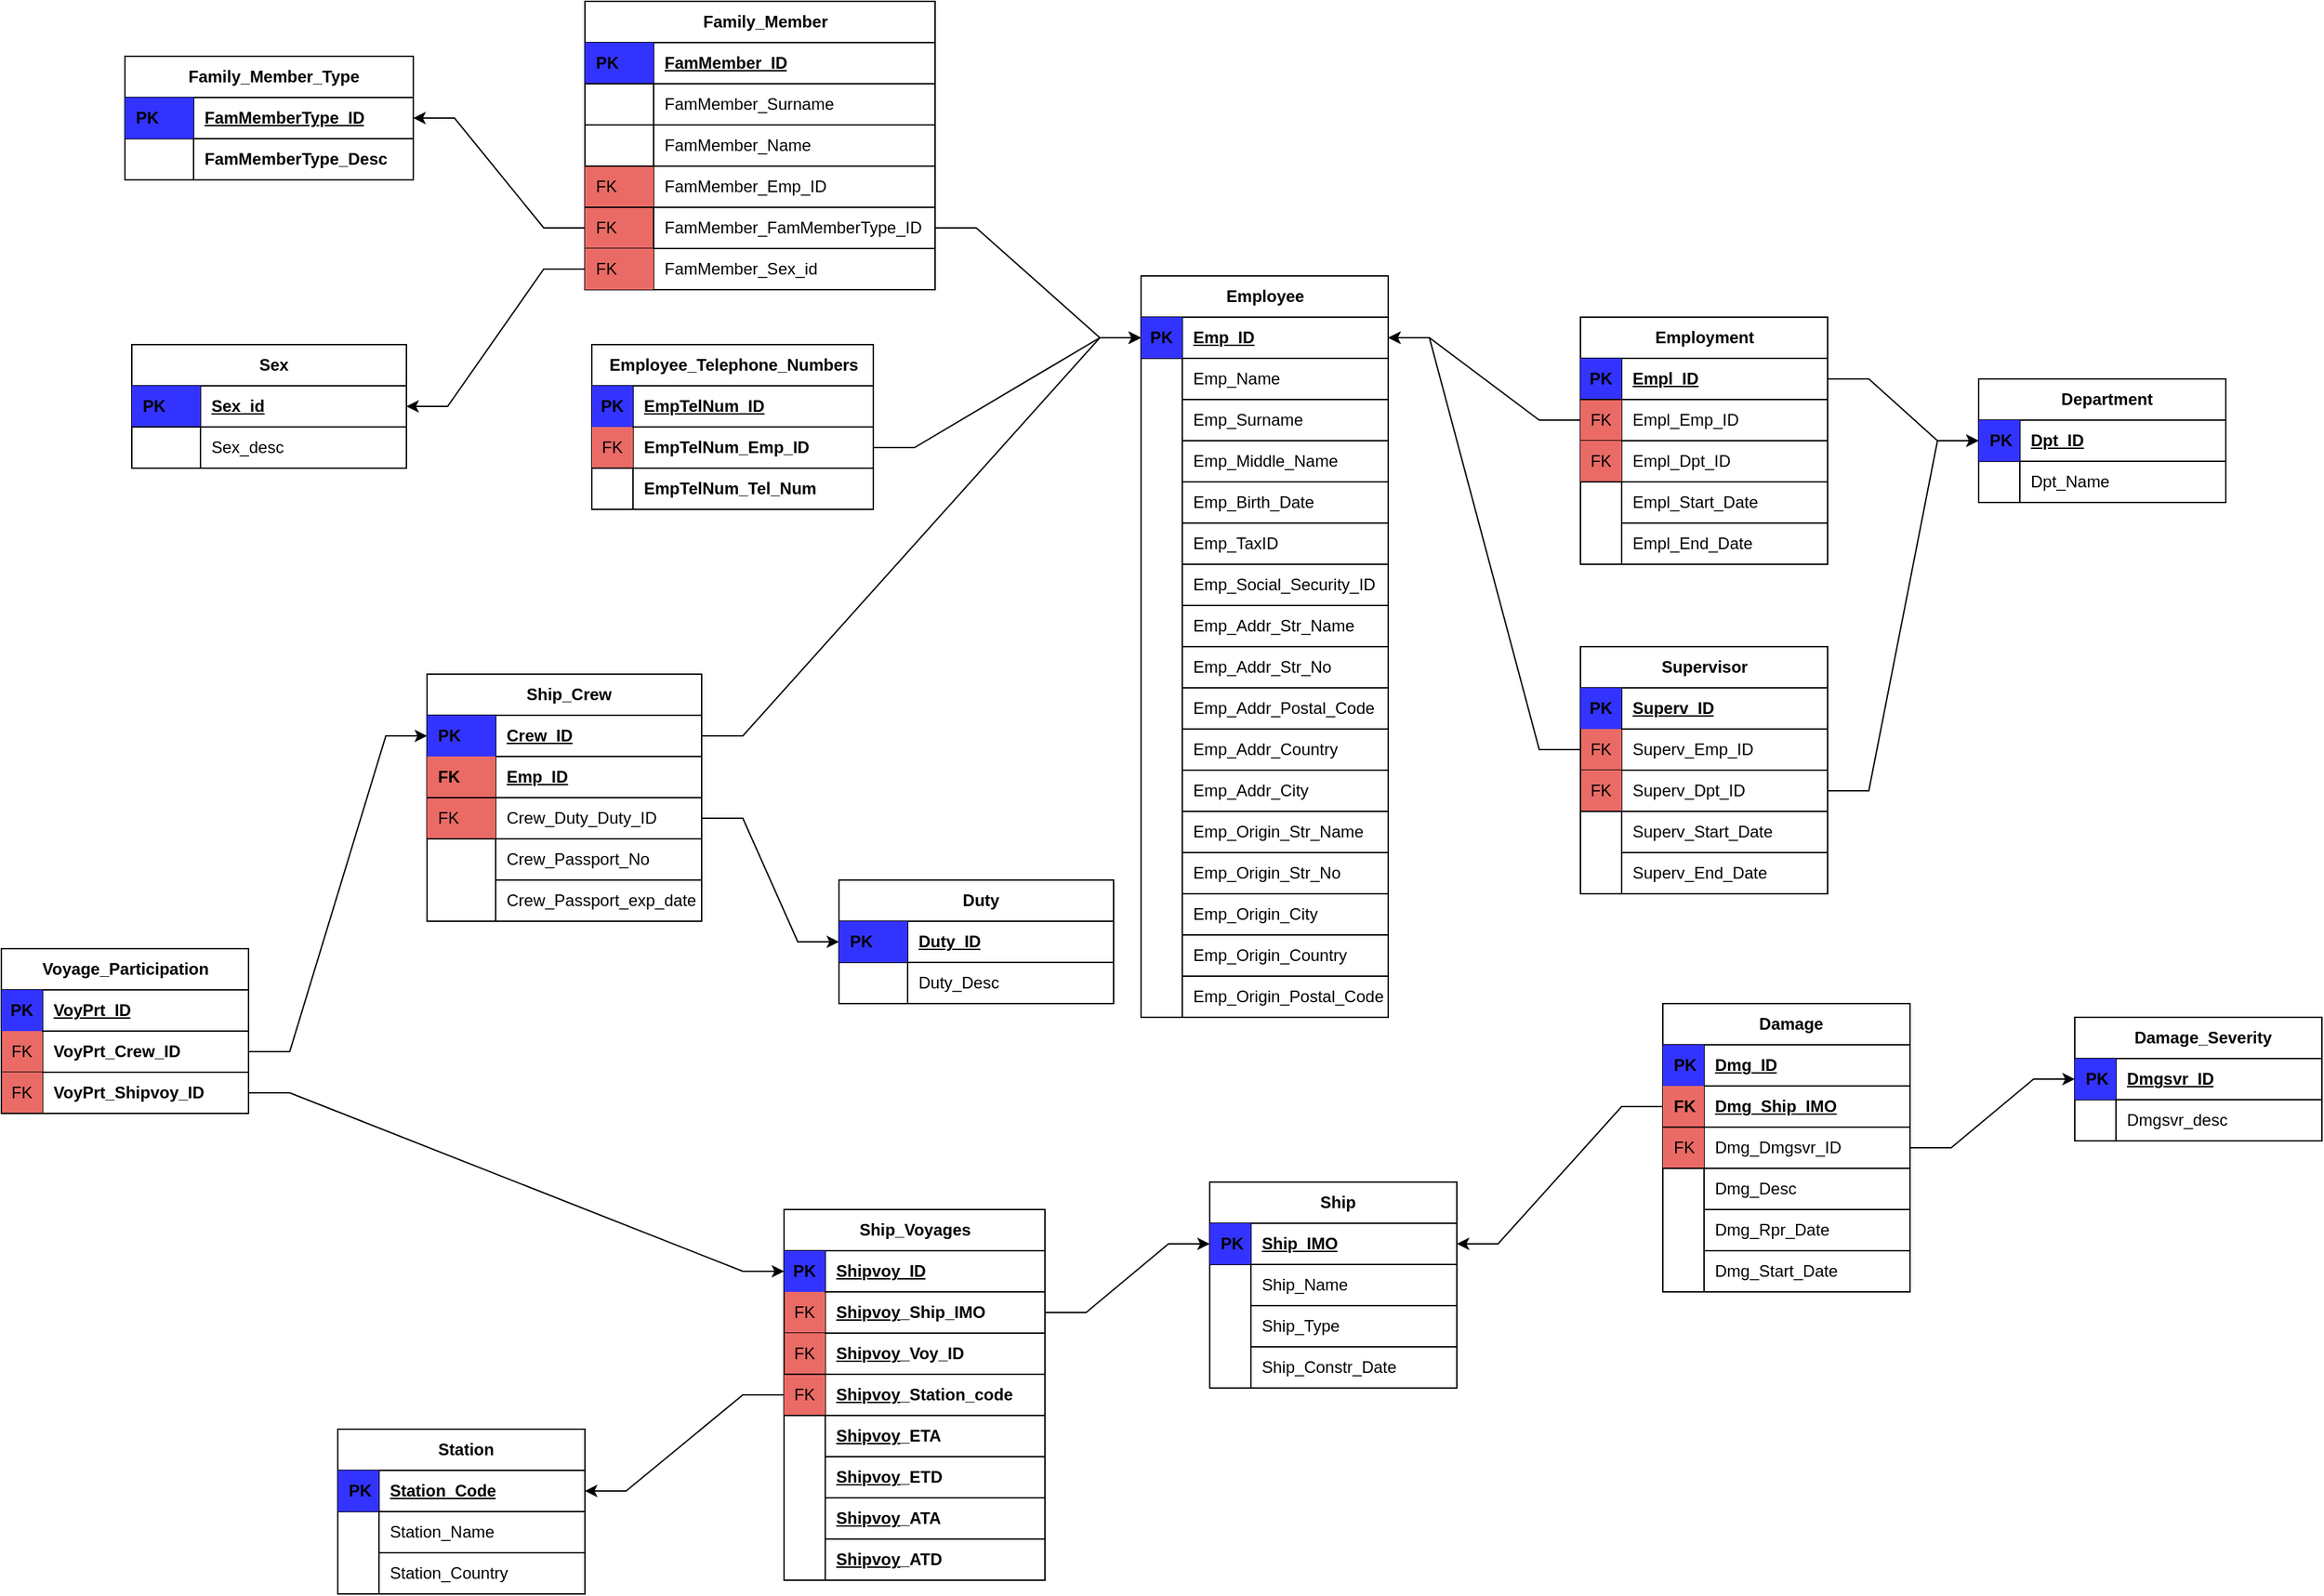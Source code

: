 <mxfile version="24.4.13" type="device">
  <diagram name="Page-1" id="Wqd1dq6ekDIIGyH7OYkF">
    <mxGraphModel dx="2232" dy="1823" grid="1" gridSize="10" guides="1" tooltips="1" connect="1" arrows="1" fold="1" page="1" pageScale="1" pageWidth="850" pageHeight="1100" math="0" shadow="0">
      <root>
        <mxCell id="0" />
        <mxCell id="1" parent="0" />
        <mxCell id="LL1DwozlaK98OlvUTeST-1" value="Employee" style="shape=table;startSize=30;container=1;collapsible=1;childLayout=tableLayout;fixedRows=1;rowLines=0;fontStyle=1;align=center;resizeLast=1;html=1;" parent="1" vertex="1">
          <mxGeometry x="120" y="90" width="180" height="540" as="geometry">
            <mxRectangle x="120" y="90" width="90" height="30" as="alternateBounds" />
          </mxGeometry>
        </mxCell>
        <mxCell id="LL1DwozlaK98OlvUTeST-2" value="" style="shape=tableRow;horizontal=0;startSize=0;swimlaneHead=0;swimlaneBody=0;fillColor=none;collapsible=0;dropTarget=0;points=[[0,0.5],[1,0.5]];portConstraint=eastwest;top=0;left=0;right=0;bottom=1;" parent="LL1DwozlaK98OlvUTeST-1" vertex="1">
          <mxGeometry y="30" width="180" height="30" as="geometry" />
        </mxCell>
        <mxCell id="LL1DwozlaK98OlvUTeST-3" value="PK" style="shape=partialRectangle;connectable=0;fillColor=#3333FF;top=0;left=0;bottom=0;right=0;fontStyle=1;overflow=hidden;whiteSpace=wrap;html=1;" parent="LL1DwozlaK98OlvUTeST-2" vertex="1">
          <mxGeometry width="30" height="30" as="geometry">
            <mxRectangle width="30" height="30" as="alternateBounds" />
          </mxGeometry>
        </mxCell>
        <mxCell id="LL1DwozlaK98OlvUTeST-4" value="Emp_ID" style="shape=partialRectangle;connectable=0;fillColor=none;top=0;left=0;bottom=0;right=0;align=left;spacingLeft=6;fontStyle=5;overflow=hidden;whiteSpace=wrap;html=1;" parent="LL1DwozlaK98OlvUTeST-2" vertex="1">
          <mxGeometry x="30" width="150" height="30" as="geometry">
            <mxRectangle width="150" height="30" as="alternateBounds" />
          </mxGeometry>
        </mxCell>
        <mxCell id="LL1DwozlaK98OlvUTeST-5" value="" style="shape=tableRow;horizontal=0;startSize=0;swimlaneHead=0;swimlaneBody=0;fillColor=none;collapsible=0;dropTarget=0;points=[[0,0.5],[1,0.5]];portConstraint=eastwest;top=0;left=0;right=0;bottom=0;" parent="LL1DwozlaK98OlvUTeST-1" vertex="1">
          <mxGeometry y="60" width="180" height="30" as="geometry" />
        </mxCell>
        <mxCell id="LL1DwozlaK98OlvUTeST-6" value="" style="shape=partialRectangle;connectable=0;fillColor=none;top=0;left=0;bottom=0;right=0;editable=1;overflow=hidden;whiteSpace=wrap;html=1;" parent="LL1DwozlaK98OlvUTeST-5" vertex="1">
          <mxGeometry width="30" height="30" as="geometry">
            <mxRectangle width="30" height="30" as="alternateBounds" />
          </mxGeometry>
        </mxCell>
        <mxCell id="LL1DwozlaK98OlvUTeST-7" value="Emp_Name" style="shape=partialRectangle;connectable=0;fillColor=none;top=0;left=0;bottom=1;right=0;align=left;spacingLeft=6;overflow=hidden;whiteSpace=wrap;html=1;" parent="LL1DwozlaK98OlvUTeST-5" vertex="1">
          <mxGeometry x="30" width="150" height="30" as="geometry">
            <mxRectangle width="150" height="30" as="alternateBounds" />
          </mxGeometry>
        </mxCell>
        <mxCell id="LL1DwozlaK98OlvUTeST-8" value="" style="shape=tableRow;horizontal=0;startSize=0;swimlaneHead=0;swimlaneBody=0;fillColor=none;collapsible=0;dropTarget=0;points=[[0,0.5],[1,0.5]];portConstraint=eastwest;top=0;left=0;right=0;bottom=0;" parent="LL1DwozlaK98OlvUTeST-1" vertex="1">
          <mxGeometry y="90" width="180" height="30" as="geometry" />
        </mxCell>
        <mxCell id="LL1DwozlaK98OlvUTeST-9" value="" style="shape=partialRectangle;connectable=0;fillColor=none;top=0;left=0;bottom=0;right=0;editable=1;overflow=hidden;whiteSpace=wrap;html=1;" parent="LL1DwozlaK98OlvUTeST-8" vertex="1">
          <mxGeometry width="30" height="30" as="geometry">
            <mxRectangle width="30" height="30" as="alternateBounds" />
          </mxGeometry>
        </mxCell>
        <mxCell id="LL1DwozlaK98OlvUTeST-10" value="Emp_Surname" style="shape=partialRectangle;connectable=0;fillColor=none;top=0;left=0;bottom=1;right=0;align=left;spacingLeft=6;overflow=hidden;whiteSpace=wrap;html=1;" parent="LL1DwozlaK98OlvUTeST-8" vertex="1">
          <mxGeometry x="30" width="150" height="30" as="geometry">
            <mxRectangle width="150" height="30" as="alternateBounds" />
          </mxGeometry>
        </mxCell>
        <mxCell id="LL1DwozlaK98OlvUTeST-20" style="shape=tableRow;horizontal=0;startSize=0;swimlaneHead=0;swimlaneBody=0;fillColor=none;collapsible=0;dropTarget=0;points=[[0,0.5],[1,0.5]];portConstraint=eastwest;top=0;left=0;right=0;bottom=0;" parent="LL1DwozlaK98OlvUTeST-1" vertex="1">
          <mxGeometry y="120" width="180" height="30" as="geometry" />
        </mxCell>
        <mxCell id="LL1DwozlaK98OlvUTeST-21" style="shape=partialRectangle;connectable=0;fillColor=none;top=0;left=0;bottom=0;right=0;editable=1;overflow=hidden;whiteSpace=wrap;html=1;" parent="LL1DwozlaK98OlvUTeST-20" vertex="1">
          <mxGeometry width="30" height="30" as="geometry">
            <mxRectangle width="30" height="30" as="alternateBounds" />
          </mxGeometry>
        </mxCell>
        <mxCell id="LL1DwozlaK98OlvUTeST-22" value="Emp_Middle_Name" style="shape=partialRectangle;connectable=0;fillColor=none;top=1;left=0;bottom=1;right=0;align=left;spacingLeft=6;overflow=hidden;whiteSpace=wrap;html=1;" parent="LL1DwozlaK98OlvUTeST-20" vertex="1">
          <mxGeometry x="30" width="150" height="30" as="geometry">
            <mxRectangle width="150" height="30" as="alternateBounds" />
          </mxGeometry>
        </mxCell>
        <mxCell id="LL1DwozlaK98OlvUTeST-11" value="" style="shape=tableRow;horizontal=0;startSize=0;swimlaneHead=0;swimlaneBody=0;fillColor=none;collapsible=0;dropTarget=0;points=[[0,0.5],[1,0.5]];portConstraint=eastwest;top=0;left=0;right=0;bottom=0;" parent="LL1DwozlaK98OlvUTeST-1" vertex="1">
          <mxGeometry y="150" width="180" height="30" as="geometry" />
        </mxCell>
        <mxCell id="LL1DwozlaK98OlvUTeST-12" value="" style="shape=partialRectangle;connectable=0;fillColor=none;top=0;left=0;bottom=0;right=0;editable=1;overflow=hidden;whiteSpace=wrap;html=1;" parent="LL1DwozlaK98OlvUTeST-11" vertex="1">
          <mxGeometry width="30" height="30" as="geometry">
            <mxRectangle width="30" height="30" as="alternateBounds" />
          </mxGeometry>
        </mxCell>
        <mxCell id="LL1DwozlaK98OlvUTeST-13" value="Emp_Birth_Date" style="shape=partialRectangle;connectable=0;fillColor=none;top=0;left=1;bottom=0;right=0;align=left;spacingLeft=6;overflow=hidden;whiteSpace=wrap;html=1;" parent="LL1DwozlaK98OlvUTeST-11" vertex="1">
          <mxGeometry x="30" width="150" height="30" as="geometry">
            <mxRectangle width="150" height="30" as="alternateBounds" />
          </mxGeometry>
        </mxCell>
        <mxCell id="LL1DwozlaK98OlvUTeST-14" style="shape=tableRow;horizontal=0;startSize=0;swimlaneHead=0;swimlaneBody=0;fillColor=none;collapsible=0;dropTarget=0;points=[[0,0.5],[1,0.5]];portConstraint=eastwest;top=0;left=0;right=0;bottom=0;" parent="LL1DwozlaK98OlvUTeST-1" vertex="1">
          <mxGeometry y="180" width="180" height="30" as="geometry" />
        </mxCell>
        <mxCell id="LL1DwozlaK98OlvUTeST-15" style="shape=partialRectangle;connectable=0;fillColor=none;top=0;left=0;bottom=0;right=0;editable=1;overflow=hidden;whiteSpace=wrap;html=1;" parent="LL1DwozlaK98OlvUTeST-14" vertex="1">
          <mxGeometry width="30" height="30" as="geometry">
            <mxRectangle width="30" height="30" as="alternateBounds" />
          </mxGeometry>
        </mxCell>
        <mxCell id="LL1DwozlaK98OlvUTeST-16" value="Emp_TaxID" style="shape=partialRectangle;connectable=0;fillColor=none;top=1;left=0;bottom=1;right=0;align=left;spacingLeft=6;overflow=hidden;whiteSpace=wrap;html=1;" parent="LL1DwozlaK98OlvUTeST-14" vertex="1">
          <mxGeometry x="30" width="150" height="30" as="geometry">
            <mxRectangle width="150" height="30" as="alternateBounds" />
          </mxGeometry>
        </mxCell>
        <mxCell id="LL1DwozlaK98OlvUTeST-17" style="shape=tableRow;horizontal=0;startSize=0;swimlaneHead=0;swimlaneBody=0;fillColor=none;collapsible=0;dropTarget=0;points=[[0,0.5],[1,0.5]];portConstraint=eastwest;top=0;left=0;right=0;bottom=0;" parent="LL1DwozlaK98OlvUTeST-1" vertex="1">
          <mxGeometry y="210" width="180" height="30" as="geometry" />
        </mxCell>
        <mxCell id="LL1DwozlaK98OlvUTeST-18" style="shape=partialRectangle;connectable=0;fillColor=none;top=0;left=0;bottom=0;right=0;editable=1;overflow=hidden;whiteSpace=wrap;html=1;" parent="LL1DwozlaK98OlvUTeST-17" vertex="1">
          <mxGeometry width="30" height="30" as="geometry">
            <mxRectangle width="30" height="30" as="alternateBounds" />
          </mxGeometry>
        </mxCell>
        <mxCell id="LL1DwozlaK98OlvUTeST-19" value="Emp_Social_Security_ID" style="shape=partialRectangle;connectable=0;fillColor=none;top=1;left=0;bottom=1;right=0;align=left;spacingLeft=6;overflow=hidden;whiteSpace=wrap;html=1;" parent="LL1DwozlaK98OlvUTeST-17" vertex="1">
          <mxGeometry x="30" width="150" height="30" as="geometry">
            <mxRectangle width="150" height="30" as="alternateBounds" />
          </mxGeometry>
        </mxCell>
        <mxCell id="LL1DwozlaK98OlvUTeST-23" style="shape=tableRow;horizontal=0;startSize=0;swimlaneHead=0;swimlaneBody=0;fillColor=none;collapsible=0;dropTarget=0;points=[[0,0.5],[1,0.5]];portConstraint=eastwest;top=0;left=0;right=0;bottom=0;" parent="LL1DwozlaK98OlvUTeST-1" vertex="1">
          <mxGeometry y="240" width="180" height="30" as="geometry" />
        </mxCell>
        <mxCell id="LL1DwozlaK98OlvUTeST-24" style="shape=partialRectangle;connectable=0;fillColor=none;top=0;left=0;bottom=0;right=0;editable=1;overflow=hidden;whiteSpace=wrap;html=1;" parent="LL1DwozlaK98OlvUTeST-23" vertex="1">
          <mxGeometry width="30" height="30" as="geometry">
            <mxRectangle width="30" height="30" as="alternateBounds" />
          </mxGeometry>
        </mxCell>
        <mxCell id="LL1DwozlaK98OlvUTeST-25" value="Emp_Addr_Str_Name" style="shape=partialRectangle;connectable=0;fillColor=none;top=1;left=0;bottom=1;right=0;align=left;spacingLeft=6;overflow=hidden;whiteSpace=wrap;html=1;" parent="LL1DwozlaK98OlvUTeST-23" vertex="1">
          <mxGeometry x="30" width="150" height="30" as="geometry">
            <mxRectangle width="150" height="30" as="alternateBounds" />
          </mxGeometry>
        </mxCell>
        <mxCell id="LL1DwozlaK98OlvUTeST-26" style="shape=tableRow;horizontal=0;startSize=0;swimlaneHead=0;swimlaneBody=0;fillColor=none;collapsible=0;dropTarget=0;points=[[0,0.5],[1,0.5]];portConstraint=eastwest;top=0;left=0;right=0;bottom=0;" parent="LL1DwozlaK98OlvUTeST-1" vertex="1">
          <mxGeometry y="270" width="180" height="30" as="geometry" />
        </mxCell>
        <mxCell id="LL1DwozlaK98OlvUTeST-27" style="shape=partialRectangle;connectable=0;fillColor=none;top=0;left=0;bottom=0;right=0;editable=1;overflow=hidden;whiteSpace=wrap;html=1;" parent="LL1DwozlaK98OlvUTeST-26" vertex="1">
          <mxGeometry width="30" height="30" as="geometry">
            <mxRectangle width="30" height="30" as="alternateBounds" />
          </mxGeometry>
        </mxCell>
        <mxCell id="LL1DwozlaK98OlvUTeST-28" value="Emp_Addr_Str_No" style="shape=partialRectangle;connectable=0;fillColor=none;top=1;left=0;bottom=1;right=0;align=left;spacingLeft=6;overflow=hidden;whiteSpace=wrap;html=1;" parent="LL1DwozlaK98OlvUTeST-26" vertex="1">
          <mxGeometry x="30" width="150" height="30" as="geometry">
            <mxRectangle width="150" height="30" as="alternateBounds" />
          </mxGeometry>
        </mxCell>
        <mxCell id="LL1DwozlaK98OlvUTeST-29" style="shape=tableRow;horizontal=0;startSize=0;swimlaneHead=0;swimlaneBody=0;fillColor=none;collapsible=0;dropTarget=0;points=[[0,0.5],[1,0.5]];portConstraint=eastwest;top=0;left=0;right=0;bottom=0;" parent="LL1DwozlaK98OlvUTeST-1" vertex="1">
          <mxGeometry y="300" width="180" height="30" as="geometry" />
        </mxCell>
        <mxCell id="LL1DwozlaK98OlvUTeST-30" style="shape=partialRectangle;connectable=0;fillColor=none;top=0;left=0;bottom=0;right=0;editable=1;overflow=hidden;whiteSpace=wrap;html=1;" parent="LL1DwozlaK98OlvUTeST-29" vertex="1">
          <mxGeometry width="30" height="30" as="geometry">
            <mxRectangle width="30" height="30" as="alternateBounds" />
          </mxGeometry>
        </mxCell>
        <mxCell id="LL1DwozlaK98OlvUTeST-31" value="Emp_Addr_Postal_Code" style="shape=partialRectangle;connectable=0;fillColor=none;top=1;left=0;bottom=1;right=0;align=left;spacingLeft=6;overflow=hidden;whiteSpace=wrap;html=1;" parent="LL1DwozlaK98OlvUTeST-29" vertex="1">
          <mxGeometry x="30" width="150" height="30" as="geometry">
            <mxRectangle width="150" height="30" as="alternateBounds" />
          </mxGeometry>
        </mxCell>
        <mxCell id="LL1DwozlaK98OlvUTeST-32" style="shape=tableRow;horizontal=0;startSize=0;swimlaneHead=0;swimlaneBody=0;fillColor=none;collapsible=0;dropTarget=0;points=[[0,0.5],[1,0.5]];portConstraint=eastwest;top=0;left=0;right=0;bottom=0;" parent="LL1DwozlaK98OlvUTeST-1" vertex="1">
          <mxGeometry y="330" width="180" height="30" as="geometry" />
        </mxCell>
        <mxCell id="LL1DwozlaK98OlvUTeST-33" style="shape=partialRectangle;connectable=0;fillColor=none;top=0;left=0;bottom=0;right=0;editable=1;overflow=hidden;whiteSpace=wrap;html=1;" parent="LL1DwozlaK98OlvUTeST-32" vertex="1">
          <mxGeometry width="30" height="30" as="geometry">
            <mxRectangle width="30" height="30" as="alternateBounds" />
          </mxGeometry>
        </mxCell>
        <mxCell id="LL1DwozlaK98OlvUTeST-34" value="Emp_Addr_Country" style="shape=partialRectangle;connectable=0;fillColor=none;top=1;left=0;bottom=1;right=0;align=left;spacingLeft=6;overflow=hidden;whiteSpace=wrap;html=1;" parent="LL1DwozlaK98OlvUTeST-32" vertex="1">
          <mxGeometry x="30" width="150" height="30" as="geometry">
            <mxRectangle width="150" height="30" as="alternateBounds" />
          </mxGeometry>
        </mxCell>
        <mxCell id="LL1DwozlaK98OlvUTeST-35" style="shape=tableRow;horizontal=0;startSize=0;swimlaneHead=0;swimlaneBody=0;fillColor=none;collapsible=0;dropTarget=0;points=[[0,0.5],[1,0.5]];portConstraint=eastwest;top=0;left=0;right=0;bottom=0;" parent="LL1DwozlaK98OlvUTeST-1" vertex="1">
          <mxGeometry y="360" width="180" height="30" as="geometry" />
        </mxCell>
        <mxCell id="LL1DwozlaK98OlvUTeST-36" style="shape=partialRectangle;connectable=0;fillColor=none;top=0;left=0;bottom=0;right=0;editable=1;overflow=hidden;whiteSpace=wrap;html=1;" parent="LL1DwozlaK98OlvUTeST-35" vertex="1">
          <mxGeometry width="30" height="30" as="geometry">
            <mxRectangle width="30" height="30" as="alternateBounds" />
          </mxGeometry>
        </mxCell>
        <mxCell id="LL1DwozlaK98OlvUTeST-37" value="Emp_Addr_City" style="shape=partialRectangle;connectable=0;fillColor=none;top=1;left=0;bottom=1;right=0;align=left;spacingLeft=6;overflow=hidden;whiteSpace=wrap;html=1;" parent="LL1DwozlaK98OlvUTeST-35" vertex="1">
          <mxGeometry x="30" width="150" height="30" as="geometry">
            <mxRectangle width="150" height="30" as="alternateBounds" />
          </mxGeometry>
        </mxCell>
        <mxCell id="LL1DwozlaK98OlvUTeST-38" style="shape=tableRow;horizontal=0;startSize=0;swimlaneHead=0;swimlaneBody=0;fillColor=none;collapsible=0;dropTarget=0;points=[[0,0.5],[1,0.5]];portConstraint=eastwest;top=0;left=0;right=0;bottom=0;" parent="LL1DwozlaK98OlvUTeST-1" vertex="1">
          <mxGeometry y="390" width="180" height="30" as="geometry" />
        </mxCell>
        <mxCell id="LL1DwozlaK98OlvUTeST-39" style="shape=partialRectangle;connectable=0;fillColor=none;top=0;left=0;bottom=0;right=0;editable=1;overflow=hidden;whiteSpace=wrap;html=1;" parent="LL1DwozlaK98OlvUTeST-38" vertex="1">
          <mxGeometry width="30" height="30" as="geometry">
            <mxRectangle width="30" height="30" as="alternateBounds" />
          </mxGeometry>
        </mxCell>
        <mxCell id="LL1DwozlaK98OlvUTeST-40" value="Emp_Origin_Str_Name" style="shape=partialRectangle;connectable=0;fillColor=none;top=1;left=0;bottom=1;right=0;align=left;spacingLeft=6;overflow=hidden;whiteSpace=wrap;html=1;" parent="LL1DwozlaK98OlvUTeST-38" vertex="1">
          <mxGeometry x="30" width="150" height="30" as="geometry">
            <mxRectangle width="150" height="30" as="alternateBounds" />
          </mxGeometry>
        </mxCell>
        <mxCell id="LL1DwozlaK98OlvUTeST-41" style="shape=tableRow;horizontal=0;startSize=0;swimlaneHead=0;swimlaneBody=0;fillColor=none;collapsible=0;dropTarget=0;points=[[0,0.5],[1,0.5]];portConstraint=eastwest;top=0;left=0;right=0;bottom=0;" parent="LL1DwozlaK98OlvUTeST-1" vertex="1">
          <mxGeometry y="420" width="180" height="30" as="geometry" />
        </mxCell>
        <mxCell id="LL1DwozlaK98OlvUTeST-42" style="shape=partialRectangle;connectable=0;fillColor=none;top=0;left=0;bottom=0;right=0;editable=1;overflow=hidden;whiteSpace=wrap;html=1;" parent="LL1DwozlaK98OlvUTeST-41" vertex="1">
          <mxGeometry width="30" height="30" as="geometry">
            <mxRectangle width="30" height="30" as="alternateBounds" />
          </mxGeometry>
        </mxCell>
        <mxCell id="LL1DwozlaK98OlvUTeST-43" value="Emp_Origin_Str_No" style="shape=partialRectangle;connectable=0;fillColor=none;top=1;left=0;bottom=1;right=0;align=left;spacingLeft=6;overflow=hidden;whiteSpace=wrap;html=1;" parent="LL1DwozlaK98OlvUTeST-41" vertex="1">
          <mxGeometry x="30" width="150" height="30" as="geometry">
            <mxRectangle width="150" height="30" as="alternateBounds" />
          </mxGeometry>
        </mxCell>
        <mxCell id="LL1DwozlaK98OlvUTeST-44" style="shape=tableRow;horizontal=0;startSize=0;swimlaneHead=0;swimlaneBody=0;fillColor=none;collapsible=0;dropTarget=0;points=[[0,0.5],[1,0.5]];portConstraint=eastwest;top=0;left=0;right=0;bottom=0;" parent="LL1DwozlaK98OlvUTeST-1" vertex="1">
          <mxGeometry y="450" width="180" height="30" as="geometry" />
        </mxCell>
        <mxCell id="LL1DwozlaK98OlvUTeST-45" style="shape=partialRectangle;connectable=0;fillColor=none;top=0;left=0;bottom=0;right=0;editable=1;overflow=hidden;whiteSpace=wrap;html=1;" parent="LL1DwozlaK98OlvUTeST-44" vertex="1">
          <mxGeometry width="30" height="30" as="geometry">
            <mxRectangle width="30" height="30" as="alternateBounds" />
          </mxGeometry>
        </mxCell>
        <mxCell id="LL1DwozlaK98OlvUTeST-46" value="Emp_Origin_City" style="shape=partialRectangle;connectable=0;fillColor=none;top=1;left=0;bottom=1;right=0;align=left;spacingLeft=6;overflow=hidden;whiteSpace=wrap;html=1;" parent="LL1DwozlaK98OlvUTeST-44" vertex="1">
          <mxGeometry x="30" width="150" height="30" as="geometry">
            <mxRectangle width="150" height="30" as="alternateBounds" />
          </mxGeometry>
        </mxCell>
        <mxCell id="LL1DwozlaK98OlvUTeST-47" style="shape=tableRow;horizontal=0;startSize=0;swimlaneHead=0;swimlaneBody=0;fillColor=none;collapsible=0;dropTarget=0;points=[[0,0.5],[1,0.5]];portConstraint=eastwest;top=0;left=0;right=0;bottom=0;" parent="LL1DwozlaK98OlvUTeST-1" vertex="1">
          <mxGeometry y="480" width="180" height="30" as="geometry" />
        </mxCell>
        <mxCell id="LL1DwozlaK98OlvUTeST-48" style="shape=partialRectangle;connectable=0;fillColor=none;top=0;left=0;bottom=0;right=0;editable=1;overflow=hidden;whiteSpace=wrap;html=1;" parent="LL1DwozlaK98OlvUTeST-47" vertex="1">
          <mxGeometry width="30" height="30" as="geometry">
            <mxRectangle width="30" height="30" as="alternateBounds" />
          </mxGeometry>
        </mxCell>
        <mxCell id="LL1DwozlaK98OlvUTeST-49" value="Emp_Origin_Country" style="shape=partialRectangle;connectable=0;fillColor=none;top=1;left=0;bottom=1;right=0;align=left;spacingLeft=6;overflow=hidden;whiteSpace=wrap;html=1;" parent="LL1DwozlaK98OlvUTeST-47" vertex="1">
          <mxGeometry x="30" width="150" height="30" as="geometry">
            <mxRectangle width="150" height="30" as="alternateBounds" />
          </mxGeometry>
        </mxCell>
        <mxCell id="LL1DwozlaK98OlvUTeST-50" style="shape=tableRow;horizontal=0;startSize=0;swimlaneHead=0;swimlaneBody=0;fillColor=none;collapsible=0;dropTarget=0;points=[[0,0.5],[1,0.5]];portConstraint=eastwest;top=0;left=0;right=0;bottom=0;" parent="LL1DwozlaK98OlvUTeST-1" vertex="1">
          <mxGeometry y="510" width="180" height="30" as="geometry" />
        </mxCell>
        <mxCell id="LL1DwozlaK98OlvUTeST-51" style="shape=partialRectangle;connectable=0;fillColor=none;top=0;left=0;bottom=0;right=0;editable=1;overflow=hidden;whiteSpace=wrap;html=1;" parent="LL1DwozlaK98OlvUTeST-50" vertex="1">
          <mxGeometry width="30" height="30" as="geometry">
            <mxRectangle width="30" height="30" as="alternateBounds" />
          </mxGeometry>
        </mxCell>
        <mxCell id="LL1DwozlaK98OlvUTeST-52" value="Emp_Origin_Postal_Code" style="shape=partialRectangle;connectable=0;fillColor=none;top=1;left=0;bottom=1;right=0;align=left;spacingLeft=6;overflow=hidden;whiteSpace=wrap;html=1;" parent="LL1DwozlaK98OlvUTeST-50" vertex="1">
          <mxGeometry x="30" width="150" height="30" as="geometry">
            <mxRectangle width="150" height="30" as="alternateBounds" />
          </mxGeometry>
        </mxCell>
        <mxCell id="LL1DwozlaK98OlvUTeST-53" value="Department" style="shape=table;startSize=30;container=1;collapsible=1;childLayout=tableLayout;fixedRows=1;rowLines=0;fontStyle=1;align=center;resizeLast=1;html=1;strokeColor=default;verticalAlign=middle;spacingLeft=6;fontFamily=Helvetica;fontSize=12;fontColor=default;fillColor=none;" parent="1" vertex="1">
          <mxGeometry x="730" y="165" width="180" height="90" as="geometry" />
        </mxCell>
        <mxCell id="LL1DwozlaK98OlvUTeST-54" value="" style="shape=tableRow;horizontal=0;startSize=0;swimlaneHead=0;swimlaneBody=0;fillColor=none;collapsible=0;dropTarget=0;points=[[0,0.5],[1,0.5]];portConstraint=eastwest;top=0;left=0;right=0;bottom=1;strokeColor=default;align=left;verticalAlign=middle;spacingLeft=6;fontFamily=Helvetica;fontSize=12;fontColor=default;" parent="LL1DwozlaK98OlvUTeST-53" vertex="1">
          <mxGeometry y="30" width="180" height="30" as="geometry" />
        </mxCell>
        <mxCell id="LL1DwozlaK98OlvUTeST-55" value="PK" style="shape=partialRectangle;connectable=0;fillColor=#3333FF;top=0;left=0;bottom=0;right=0;fontStyle=1;overflow=hidden;whiteSpace=wrap;html=1;strokeColor=#3333FF;align=left;verticalAlign=middle;spacingLeft=6;fontFamily=Helvetica;fontSize=12;fontColor=default;" parent="LL1DwozlaK98OlvUTeST-54" vertex="1">
          <mxGeometry width="30" height="30" as="geometry">
            <mxRectangle width="30" height="30" as="alternateBounds" />
          </mxGeometry>
        </mxCell>
        <mxCell id="LL1DwozlaK98OlvUTeST-56" value="Dpt_ID" style="shape=partialRectangle;connectable=0;fillColor=none;top=0;left=0;bottom=0;right=0;align=left;spacingLeft=6;fontStyle=5;overflow=hidden;whiteSpace=wrap;html=1;strokeColor=default;verticalAlign=middle;fontFamily=Helvetica;fontSize=12;fontColor=default;" parent="LL1DwozlaK98OlvUTeST-54" vertex="1">
          <mxGeometry x="30" width="150" height="30" as="geometry">
            <mxRectangle width="150" height="30" as="alternateBounds" />
          </mxGeometry>
        </mxCell>
        <mxCell id="LL1DwozlaK98OlvUTeST-57" value="" style="shape=tableRow;horizontal=0;startSize=0;swimlaneHead=0;swimlaneBody=0;fillColor=none;collapsible=0;dropTarget=0;points=[[0,0.5],[1,0.5]];portConstraint=eastwest;top=0;left=0;right=0;bottom=0;strokeColor=default;align=left;verticalAlign=middle;spacingLeft=6;fontFamily=Helvetica;fontSize=12;fontColor=default;" parent="LL1DwozlaK98OlvUTeST-53" vertex="1">
          <mxGeometry y="60" width="180" height="30" as="geometry" />
        </mxCell>
        <mxCell id="LL1DwozlaK98OlvUTeST-58" value="" style="shape=partialRectangle;connectable=0;fillColor=none;top=0;left=0;bottom=0;right=0;editable=1;overflow=hidden;whiteSpace=wrap;html=1;strokeColor=default;align=left;verticalAlign=middle;spacingLeft=6;fontFamily=Helvetica;fontSize=12;fontColor=default;" parent="LL1DwozlaK98OlvUTeST-57" vertex="1">
          <mxGeometry width="30" height="30" as="geometry">
            <mxRectangle width="30" height="30" as="alternateBounds" />
          </mxGeometry>
        </mxCell>
        <mxCell id="LL1DwozlaK98OlvUTeST-59" value="Dpt_Name" style="shape=partialRectangle;connectable=0;fillColor=none;top=1;left=0;bottom=1;right=0;align=left;spacingLeft=6;overflow=hidden;whiteSpace=wrap;html=1;strokeColor=default;verticalAlign=middle;fontFamily=Helvetica;fontSize=12;fontColor=default;" parent="LL1DwozlaK98OlvUTeST-57" vertex="1">
          <mxGeometry x="30" width="150" height="30" as="geometry">
            <mxRectangle width="150" height="30" as="alternateBounds" />
          </mxGeometry>
        </mxCell>
        <mxCell id="LL1DwozlaK98OlvUTeST-90" value="Ship" style="shape=table;startSize=30;container=1;collapsible=1;childLayout=tableLayout;fixedRows=1;rowLines=0;fontStyle=1;align=center;resizeLast=1;html=1;strokeColor=default;verticalAlign=middle;spacingLeft=6;fontFamily=Helvetica;fontSize=12;fontColor=default;fillColor=none;" parent="1" vertex="1">
          <mxGeometry x="170" y="750" width="180" height="150" as="geometry" />
        </mxCell>
        <mxCell id="LL1DwozlaK98OlvUTeST-91" value="" style="shape=tableRow;horizontal=0;startSize=0;swimlaneHead=0;swimlaneBody=0;fillColor=none;collapsible=0;dropTarget=0;points=[[0,0.5],[1,0.5]];portConstraint=eastwest;top=0;left=0;right=0;bottom=1;strokeColor=default;align=left;verticalAlign=middle;spacingLeft=6;fontFamily=Helvetica;fontSize=12;fontColor=default;" parent="LL1DwozlaK98OlvUTeST-90" vertex="1">
          <mxGeometry y="30" width="180" height="30" as="geometry" />
        </mxCell>
        <mxCell id="LL1DwozlaK98OlvUTeST-92" value="PK" style="shape=partialRectangle;connectable=0;fillColor=#3333FF;top=0;left=0;bottom=0;right=0;fontStyle=1;overflow=hidden;whiteSpace=wrap;html=1;strokeColor=default;align=left;verticalAlign=middle;spacingLeft=6;fontFamily=Helvetica;fontSize=12;fontColor=default;" parent="LL1DwozlaK98OlvUTeST-91" vertex="1">
          <mxGeometry width="30" height="30" as="geometry">
            <mxRectangle width="30" height="30" as="alternateBounds" />
          </mxGeometry>
        </mxCell>
        <mxCell id="LL1DwozlaK98OlvUTeST-93" value="Ship_IMO" style="shape=partialRectangle;connectable=0;fillColor=none;top=0;left=0;bottom=0;right=0;align=left;spacingLeft=6;fontStyle=5;overflow=hidden;whiteSpace=wrap;html=1;strokeColor=default;verticalAlign=middle;fontFamily=Helvetica;fontSize=12;fontColor=default;" parent="LL1DwozlaK98OlvUTeST-91" vertex="1">
          <mxGeometry x="30" width="150" height="30" as="geometry">
            <mxRectangle width="150" height="30" as="alternateBounds" />
          </mxGeometry>
        </mxCell>
        <mxCell id="LL1DwozlaK98OlvUTeST-94" value="" style="shape=tableRow;horizontal=0;startSize=0;swimlaneHead=0;swimlaneBody=0;fillColor=none;collapsible=0;dropTarget=0;points=[[0,0.5],[1,0.5]];portConstraint=eastwest;top=0;left=0;right=0;bottom=0;strokeColor=default;align=left;verticalAlign=middle;spacingLeft=6;fontFamily=Helvetica;fontSize=12;fontColor=default;" parent="LL1DwozlaK98OlvUTeST-90" vertex="1">
          <mxGeometry y="60" width="180" height="30" as="geometry" />
        </mxCell>
        <mxCell id="LL1DwozlaK98OlvUTeST-95" value="" style="shape=partialRectangle;connectable=0;fillColor=none;top=0;left=0;bottom=0;right=0;editable=1;overflow=hidden;whiteSpace=wrap;html=1;strokeColor=default;align=left;verticalAlign=middle;spacingLeft=6;fontFamily=Helvetica;fontSize=12;fontColor=default;" parent="LL1DwozlaK98OlvUTeST-94" vertex="1">
          <mxGeometry width="30" height="30" as="geometry">
            <mxRectangle width="30" height="30" as="alternateBounds" />
          </mxGeometry>
        </mxCell>
        <mxCell id="LL1DwozlaK98OlvUTeST-96" value="Ship_Name" style="shape=partialRectangle;connectable=0;fillColor=none;top=1;left=0;bottom=1;right=0;align=left;spacingLeft=6;overflow=hidden;whiteSpace=wrap;html=1;strokeColor=default;verticalAlign=middle;fontFamily=Helvetica;fontSize=12;fontColor=default;" parent="LL1DwozlaK98OlvUTeST-94" vertex="1">
          <mxGeometry x="30" width="150" height="30" as="geometry">
            <mxRectangle width="150" height="30" as="alternateBounds" />
          </mxGeometry>
        </mxCell>
        <mxCell id="LL1DwozlaK98OlvUTeST-97" style="shape=tableRow;horizontal=0;startSize=0;swimlaneHead=0;swimlaneBody=0;fillColor=none;collapsible=0;dropTarget=0;points=[[0,0.5],[1,0.5]];portConstraint=eastwest;top=0;left=0;right=0;bottom=0;strokeColor=default;align=left;verticalAlign=middle;spacingLeft=6;fontFamily=Helvetica;fontSize=12;fontColor=default;" parent="LL1DwozlaK98OlvUTeST-90" vertex="1">
          <mxGeometry y="90" width="180" height="30" as="geometry" />
        </mxCell>
        <mxCell id="LL1DwozlaK98OlvUTeST-98" style="shape=partialRectangle;connectable=0;fillColor=none;top=0;left=0;bottom=0;right=0;editable=1;overflow=hidden;whiteSpace=wrap;html=1;strokeColor=default;align=left;verticalAlign=middle;spacingLeft=6;fontFamily=Helvetica;fontSize=12;fontColor=default;" parent="LL1DwozlaK98OlvUTeST-97" vertex="1">
          <mxGeometry width="30" height="30" as="geometry">
            <mxRectangle width="30" height="30" as="alternateBounds" />
          </mxGeometry>
        </mxCell>
        <mxCell id="LL1DwozlaK98OlvUTeST-99" value="Ship_Type" style="shape=partialRectangle;connectable=0;fillColor=none;top=1;left=0;bottom=1;right=0;align=left;spacingLeft=6;overflow=hidden;whiteSpace=wrap;html=1;strokeColor=default;verticalAlign=middle;fontFamily=Helvetica;fontSize=12;fontColor=default;" parent="LL1DwozlaK98OlvUTeST-97" vertex="1">
          <mxGeometry x="30" width="150" height="30" as="geometry">
            <mxRectangle width="150" height="30" as="alternateBounds" />
          </mxGeometry>
        </mxCell>
        <mxCell id="LL1DwozlaK98OlvUTeST-100" style="shape=tableRow;horizontal=0;startSize=0;swimlaneHead=0;swimlaneBody=0;fillColor=none;collapsible=0;dropTarget=0;points=[[0,0.5],[1,0.5]];portConstraint=eastwest;top=0;left=0;right=0;bottom=0;strokeColor=default;align=left;verticalAlign=middle;spacingLeft=6;fontFamily=Helvetica;fontSize=12;fontColor=default;" parent="LL1DwozlaK98OlvUTeST-90" vertex="1">
          <mxGeometry y="120" width="180" height="30" as="geometry" />
        </mxCell>
        <mxCell id="LL1DwozlaK98OlvUTeST-101" style="shape=partialRectangle;connectable=0;fillColor=none;top=0;left=0;bottom=0;right=0;editable=1;overflow=hidden;whiteSpace=wrap;html=1;strokeColor=default;align=left;verticalAlign=middle;spacingLeft=6;fontFamily=Helvetica;fontSize=12;fontColor=default;" parent="LL1DwozlaK98OlvUTeST-100" vertex="1">
          <mxGeometry width="30" height="30" as="geometry">
            <mxRectangle width="30" height="30" as="alternateBounds" />
          </mxGeometry>
        </mxCell>
        <mxCell id="LL1DwozlaK98OlvUTeST-102" value="Ship_Constr_Date" style="shape=partialRectangle;connectable=0;fillColor=none;top=1;left=0;bottom=1;right=0;align=left;spacingLeft=6;overflow=hidden;whiteSpace=wrap;html=1;strokeColor=default;verticalAlign=middle;fontFamily=Helvetica;fontSize=12;fontColor=default;" parent="LL1DwozlaK98OlvUTeST-100" vertex="1">
          <mxGeometry x="30" width="150" height="30" as="geometry">
            <mxRectangle width="150" height="30" as="alternateBounds" />
          </mxGeometry>
        </mxCell>
        <mxCell id="LL1DwozlaK98OlvUTeST-103" value="Damage" style="shape=table;startSize=30;container=1;collapsible=1;childLayout=tableLayout;fixedRows=1;rowLines=0;fontStyle=1;align=center;resizeLast=1;html=1;strokeColor=default;verticalAlign=middle;spacingLeft=6;fontFamily=Helvetica;fontSize=12;fontColor=default;fillColor=none;" parent="1" vertex="1">
          <mxGeometry x="500" y="620" width="180" height="210" as="geometry" />
        </mxCell>
        <mxCell id="LL1DwozlaK98OlvUTeST-104" value="" style="shape=tableRow;horizontal=0;startSize=0;swimlaneHead=0;swimlaneBody=0;fillColor=none;collapsible=0;dropTarget=0;points=[[0,0.5],[1,0.5]];portConstraint=eastwest;top=0;left=0;right=0;bottom=1;strokeColor=default;align=left;verticalAlign=middle;spacingLeft=6;fontFamily=Helvetica;fontSize=12;fontColor=default;" parent="LL1DwozlaK98OlvUTeST-103" vertex="1">
          <mxGeometry y="30" width="180" height="30" as="geometry" />
        </mxCell>
        <mxCell id="LL1DwozlaK98OlvUTeST-105" value="PK" style="shape=partialRectangle;connectable=0;fillColor=#3333FF;top=0;left=0;bottom=0;right=0;fontStyle=1;overflow=hidden;whiteSpace=wrap;html=1;strokeColor=default;align=left;verticalAlign=middle;spacingLeft=6;fontFamily=Helvetica;fontSize=12;fontColor=default;" parent="LL1DwozlaK98OlvUTeST-104" vertex="1">
          <mxGeometry width="30" height="30" as="geometry">
            <mxRectangle width="30" height="30" as="alternateBounds" />
          </mxGeometry>
        </mxCell>
        <mxCell id="LL1DwozlaK98OlvUTeST-106" value="Dmg_ID" style="shape=partialRectangle;connectable=0;fillColor=none;top=0;left=0;bottom=0;right=0;align=left;spacingLeft=6;fontStyle=5;overflow=hidden;whiteSpace=wrap;html=1;strokeColor=default;verticalAlign=middle;fontFamily=Helvetica;fontSize=12;fontColor=default;" parent="LL1DwozlaK98OlvUTeST-104" vertex="1">
          <mxGeometry x="30" width="150" height="30" as="geometry">
            <mxRectangle width="150" height="30" as="alternateBounds" />
          </mxGeometry>
        </mxCell>
        <mxCell id="8rUgN0n1ZyEwu-mZRswP-97" style="shape=tableRow;horizontal=0;startSize=0;swimlaneHead=0;swimlaneBody=0;fillColor=none;collapsible=0;dropTarget=0;points=[[0,0.5],[1,0.5]];portConstraint=eastwest;top=0;left=0;right=0;bottom=1;strokeColor=default;align=left;verticalAlign=middle;spacingLeft=6;fontFamily=Helvetica;fontSize=12;fontColor=default;" parent="LL1DwozlaK98OlvUTeST-103" vertex="1">
          <mxGeometry y="60" width="180" height="30" as="geometry" />
        </mxCell>
        <mxCell id="8rUgN0n1ZyEwu-mZRswP-98" value="FK" style="shape=partialRectangle;connectable=0;fillColor=#EA6B66;top=0;left=0;bottom=0;right=0;fontStyle=1;overflow=hidden;whiteSpace=wrap;html=1;strokeColor=default;align=left;verticalAlign=middle;spacingLeft=6;fontFamily=Helvetica;fontSize=12;fontColor=default;" parent="8rUgN0n1ZyEwu-mZRswP-97" vertex="1">
          <mxGeometry width="30" height="30" as="geometry">
            <mxRectangle width="30" height="30" as="alternateBounds" />
          </mxGeometry>
        </mxCell>
        <mxCell id="8rUgN0n1ZyEwu-mZRswP-99" value="Dmg_Ship_IMO" style="shape=partialRectangle;connectable=0;fillColor=none;top=0;left=0;bottom=0;right=0;align=left;spacingLeft=6;fontStyle=5;overflow=hidden;whiteSpace=wrap;html=1;strokeColor=default;verticalAlign=middle;fontFamily=Helvetica;fontSize=12;fontColor=default;" parent="8rUgN0n1ZyEwu-mZRswP-97" vertex="1">
          <mxGeometry x="30" width="150" height="30" as="geometry">
            <mxRectangle width="150" height="30" as="alternateBounds" />
          </mxGeometry>
        </mxCell>
        <mxCell id="LL1DwozlaK98OlvUTeST-107" value="" style="shape=tableRow;horizontal=0;startSize=0;swimlaneHead=0;swimlaneBody=0;fillColor=none;collapsible=0;dropTarget=0;points=[[0,0.5],[1,0.5]];portConstraint=eastwest;top=0;left=0;right=0;bottom=0;strokeColor=default;align=left;verticalAlign=middle;spacingLeft=6;fontFamily=Helvetica;fontSize=12;fontColor=default;" parent="LL1DwozlaK98OlvUTeST-103" vertex="1">
          <mxGeometry y="90" width="180" height="30" as="geometry" />
        </mxCell>
        <mxCell id="LL1DwozlaK98OlvUTeST-108" value="FK" style="shape=partialRectangle;connectable=0;fillColor=#EA6B66;top=1;left=0;bottom=1;right=0;editable=1;overflow=hidden;whiteSpace=wrap;html=1;strokeColor=default;align=left;verticalAlign=middle;spacingLeft=6;fontFamily=Helvetica;fontSize=12;fontColor=default;" parent="LL1DwozlaK98OlvUTeST-107" vertex="1">
          <mxGeometry width="30" height="30" as="geometry">
            <mxRectangle width="30" height="30" as="alternateBounds" />
          </mxGeometry>
        </mxCell>
        <mxCell id="LL1DwozlaK98OlvUTeST-109" value="Dmg_Dmgsvr_ID" style="shape=partialRectangle;connectable=0;fillColor=none;top=1;left=0;bottom=1;right=0;align=left;spacingLeft=6;overflow=hidden;whiteSpace=wrap;html=1;strokeColor=default;verticalAlign=middle;fontFamily=Helvetica;fontSize=12;fontColor=default;" parent="LL1DwozlaK98OlvUTeST-107" vertex="1">
          <mxGeometry x="30" width="150" height="30" as="geometry">
            <mxRectangle width="150" height="30" as="alternateBounds" />
          </mxGeometry>
        </mxCell>
        <mxCell id="LL1DwozlaK98OlvUTeST-110" style="shape=tableRow;horizontal=0;startSize=0;swimlaneHead=0;swimlaneBody=0;fillColor=none;collapsible=0;dropTarget=0;points=[[0,0.5],[1,0.5]];portConstraint=eastwest;top=0;left=0;right=0;bottom=0;strokeColor=default;align=left;verticalAlign=middle;spacingLeft=6;fontFamily=Helvetica;fontSize=12;fontColor=default;" parent="LL1DwozlaK98OlvUTeST-103" vertex="1">
          <mxGeometry y="120" width="180" height="30" as="geometry" />
        </mxCell>
        <mxCell id="LL1DwozlaK98OlvUTeST-111" style="shape=partialRectangle;connectable=0;fillColor=none;top=0;left=0;bottom=0;right=0;editable=1;overflow=hidden;whiteSpace=wrap;html=1;strokeColor=default;align=left;verticalAlign=middle;spacingLeft=6;fontFamily=Helvetica;fontSize=12;fontColor=default;" parent="LL1DwozlaK98OlvUTeST-110" vertex="1">
          <mxGeometry width="30" height="30" as="geometry">
            <mxRectangle width="30" height="30" as="alternateBounds" />
          </mxGeometry>
        </mxCell>
        <mxCell id="LL1DwozlaK98OlvUTeST-112" value="Dmg_Desc" style="shape=partialRectangle;connectable=0;fillColor=none;top=1;left=0;bottom=1;right=0;align=left;spacingLeft=6;overflow=hidden;whiteSpace=wrap;html=1;strokeColor=default;verticalAlign=middle;fontFamily=Helvetica;fontSize=12;fontColor=default;" parent="LL1DwozlaK98OlvUTeST-110" vertex="1">
          <mxGeometry x="30" width="150" height="30" as="geometry">
            <mxRectangle width="150" height="30" as="alternateBounds" />
          </mxGeometry>
        </mxCell>
        <mxCell id="LL1DwozlaK98OlvUTeST-113" style="shape=tableRow;horizontal=0;startSize=0;swimlaneHead=0;swimlaneBody=0;fillColor=none;collapsible=0;dropTarget=0;points=[[0,0.5],[1,0.5]];portConstraint=eastwest;top=0;left=0;right=0;bottom=0;strokeColor=default;align=left;verticalAlign=middle;spacingLeft=6;fontFamily=Helvetica;fontSize=12;fontColor=default;" parent="LL1DwozlaK98OlvUTeST-103" vertex="1">
          <mxGeometry y="150" width="180" height="30" as="geometry" />
        </mxCell>
        <mxCell id="LL1DwozlaK98OlvUTeST-114" style="shape=partialRectangle;connectable=0;fillColor=none;top=0;left=0;bottom=0;right=0;editable=1;overflow=hidden;whiteSpace=wrap;html=1;strokeColor=default;align=left;verticalAlign=middle;spacingLeft=6;fontFamily=Helvetica;fontSize=12;fontColor=default;" parent="LL1DwozlaK98OlvUTeST-113" vertex="1">
          <mxGeometry width="30" height="30" as="geometry">
            <mxRectangle width="30" height="30" as="alternateBounds" />
          </mxGeometry>
        </mxCell>
        <mxCell id="LL1DwozlaK98OlvUTeST-115" value="Dmg_Rpr_Date" style="shape=partialRectangle;connectable=0;fillColor=none;top=1;left=0;bottom=1;right=0;align=left;spacingLeft=6;overflow=hidden;whiteSpace=wrap;html=1;strokeColor=default;verticalAlign=middle;fontFamily=Helvetica;fontSize=12;fontColor=default;" parent="LL1DwozlaK98OlvUTeST-113" vertex="1">
          <mxGeometry x="30" width="150" height="30" as="geometry">
            <mxRectangle width="150" height="30" as="alternateBounds" />
          </mxGeometry>
        </mxCell>
        <mxCell id="LL1DwozlaK98OlvUTeST-116" style="shape=tableRow;horizontal=0;startSize=0;swimlaneHead=0;swimlaneBody=0;fillColor=none;collapsible=0;dropTarget=0;points=[[0,0.5],[1,0.5]];portConstraint=eastwest;top=0;left=0;right=0;bottom=0;strokeColor=default;align=left;verticalAlign=middle;spacingLeft=6;fontFamily=Helvetica;fontSize=12;fontColor=default;" parent="LL1DwozlaK98OlvUTeST-103" vertex="1">
          <mxGeometry y="180" width="180" height="30" as="geometry" />
        </mxCell>
        <mxCell id="LL1DwozlaK98OlvUTeST-117" style="shape=partialRectangle;connectable=0;fillColor=none;top=0;left=0;bottom=0;right=0;editable=1;overflow=hidden;whiteSpace=wrap;html=1;strokeColor=default;align=left;verticalAlign=middle;spacingLeft=6;fontFamily=Helvetica;fontSize=12;fontColor=default;" parent="LL1DwozlaK98OlvUTeST-116" vertex="1">
          <mxGeometry width="30" height="30" as="geometry">
            <mxRectangle width="30" height="30" as="alternateBounds" />
          </mxGeometry>
        </mxCell>
        <mxCell id="LL1DwozlaK98OlvUTeST-118" value="Dmg_Start_Date" style="shape=partialRectangle;connectable=0;fillColor=none;top=1;left=0;bottom=1;right=0;align=left;spacingLeft=6;overflow=hidden;whiteSpace=wrap;html=1;strokeColor=default;verticalAlign=middle;fontFamily=Helvetica;fontSize=12;fontColor=default;" parent="LL1DwozlaK98OlvUTeST-116" vertex="1">
          <mxGeometry x="30" width="150" height="30" as="geometry">
            <mxRectangle width="150" height="30" as="alternateBounds" />
          </mxGeometry>
        </mxCell>
        <mxCell id="LL1DwozlaK98OlvUTeST-119" value="Family_Member" style="shape=table;startSize=30;container=1;collapsible=1;childLayout=tableLayout;fixedRows=1;rowLines=0;fontStyle=1;align=center;resizeLast=1;html=1;strokeColor=default;verticalAlign=middle;spacingLeft=6;fontFamily=Helvetica;fontSize=12;fontColor=default;fillColor=none;" parent="1" vertex="1">
          <mxGeometry x="-285" y="-110" width="255" height="210" as="geometry" />
        </mxCell>
        <mxCell id="LL1DwozlaK98OlvUTeST-120" value="" style="shape=tableRow;horizontal=0;startSize=0;swimlaneHead=0;swimlaneBody=0;fillColor=none;collapsible=0;dropTarget=0;points=[[0,0.5],[1,0.5]];portConstraint=eastwest;top=0;left=0;right=0;bottom=1;strokeColor=default;align=left;verticalAlign=middle;spacingLeft=6;fontFamily=Helvetica;fontSize=12;fontColor=default;" parent="LL1DwozlaK98OlvUTeST-119" vertex="1">
          <mxGeometry y="30" width="255" height="30" as="geometry" />
        </mxCell>
        <mxCell id="LL1DwozlaK98OlvUTeST-121" value="PK" style="shape=partialRectangle;connectable=0;fillColor=#3333FF;top=0;left=0;bottom=0;right=0;fontStyle=1;overflow=hidden;whiteSpace=wrap;html=1;strokeColor=default;align=left;verticalAlign=middle;spacingLeft=6;fontFamily=Helvetica;fontSize=12;fontColor=default;" parent="LL1DwozlaK98OlvUTeST-120" vertex="1">
          <mxGeometry width="50" height="30" as="geometry">
            <mxRectangle width="50" height="30" as="alternateBounds" />
          </mxGeometry>
        </mxCell>
        <mxCell id="LL1DwozlaK98OlvUTeST-122" value="FamMember_ID" style="shape=partialRectangle;connectable=0;fillColor=none;top=0;left=0;bottom=0;right=0;align=left;spacingLeft=6;fontStyle=5;overflow=hidden;whiteSpace=wrap;html=1;strokeColor=default;verticalAlign=middle;fontFamily=Helvetica;fontSize=12;fontColor=default;" parent="LL1DwozlaK98OlvUTeST-120" vertex="1">
          <mxGeometry x="50" width="205" height="30" as="geometry">
            <mxRectangle width="205" height="30" as="alternateBounds" />
          </mxGeometry>
        </mxCell>
        <mxCell id="LL1DwozlaK98OlvUTeST-129" value="" style="shape=tableRow;horizontal=0;startSize=0;swimlaneHead=0;swimlaneBody=0;fillColor=none;collapsible=0;dropTarget=0;points=[[0,0.5],[1,0.5]];portConstraint=eastwest;top=0;left=0;right=0;bottom=0;strokeColor=default;align=left;verticalAlign=middle;spacingLeft=6;fontFamily=Helvetica;fontSize=12;fontColor=default;" parent="LL1DwozlaK98OlvUTeST-119" vertex="1">
          <mxGeometry y="60" width="255" height="30" as="geometry" />
        </mxCell>
        <mxCell id="LL1DwozlaK98OlvUTeST-130" value="" style="shape=partialRectangle;connectable=0;fillColor=none;top=1;left=0;bottom=1;right=0;editable=1;overflow=hidden;whiteSpace=wrap;html=1;strokeColor=default;align=left;verticalAlign=middle;spacingLeft=6;fontFamily=Helvetica;fontSize=12;fontColor=default;" parent="LL1DwozlaK98OlvUTeST-129" vertex="1">
          <mxGeometry width="50" height="30" as="geometry">
            <mxRectangle width="50" height="30" as="alternateBounds" />
          </mxGeometry>
        </mxCell>
        <mxCell id="LL1DwozlaK98OlvUTeST-131" value="FamMember_Surname" style="shape=partialRectangle;connectable=0;fillColor=none;top=1;left=0;bottom=1;right=0;align=left;spacingLeft=6;overflow=hidden;whiteSpace=wrap;html=1;strokeColor=default;verticalAlign=middle;fontFamily=Helvetica;fontSize=12;fontColor=default;" parent="LL1DwozlaK98OlvUTeST-129" vertex="1">
          <mxGeometry x="50" width="205" height="30" as="geometry">
            <mxRectangle width="205" height="30" as="alternateBounds" />
          </mxGeometry>
        </mxCell>
        <mxCell id="oEAQ8bBxtxumAXh2rY1t-1" style="shape=tableRow;horizontal=0;startSize=0;swimlaneHead=0;swimlaneBody=0;fillColor=none;collapsible=0;dropTarget=0;points=[[0,0.5],[1,0.5]];portConstraint=eastwest;top=0;left=0;right=0;bottom=0;strokeColor=default;align=left;verticalAlign=middle;spacingLeft=6;fontFamily=Helvetica;fontSize=12;fontColor=default;" parent="LL1DwozlaK98OlvUTeST-119" vertex="1">
          <mxGeometry y="90" width="255" height="30" as="geometry" />
        </mxCell>
        <mxCell id="oEAQ8bBxtxumAXh2rY1t-2" style="shape=partialRectangle;connectable=0;fillColor=none;top=1;left=0;bottom=1;right=0;editable=1;overflow=hidden;whiteSpace=wrap;html=1;strokeColor=default;align=left;verticalAlign=middle;spacingLeft=6;fontFamily=Helvetica;fontSize=12;fontColor=default;" parent="oEAQ8bBxtxumAXh2rY1t-1" vertex="1">
          <mxGeometry width="50" height="30" as="geometry">
            <mxRectangle width="50" height="30" as="alternateBounds" />
          </mxGeometry>
        </mxCell>
        <mxCell id="oEAQ8bBxtxumAXh2rY1t-3" value="FamMember_Name" style="shape=partialRectangle;connectable=0;fillColor=none;top=1;left=0;bottom=1;right=0;align=left;spacingLeft=6;overflow=hidden;whiteSpace=wrap;html=1;strokeColor=default;verticalAlign=middle;fontFamily=Helvetica;fontSize=12;fontColor=default;" parent="oEAQ8bBxtxumAXh2rY1t-1" vertex="1">
          <mxGeometry x="50" width="205" height="30" as="geometry">
            <mxRectangle width="205" height="30" as="alternateBounds" />
          </mxGeometry>
        </mxCell>
        <mxCell id="E2leLWgjH4Zk9aELmjDf-1" style="shape=tableRow;horizontal=0;startSize=0;swimlaneHead=0;swimlaneBody=0;fillColor=none;collapsible=0;dropTarget=0;points=[[0,0.5],[1,0.5]];portConstraint=eastwest;top=0;left=0;right=0;bottom=0;strokeColor=default;align=left;verticalAlign=middle;spacingLeft=6;fontFamily=Helvetica;fontSize=12;fontColor=default;" parent="LL1DwozlaK98OlvUTeST-119" vertex="1">
          <mxGeometry y="120" width="255" height="30" as="geometry" />
        </mxCell>
        <mxCell id="E2leLWgjH4Zk9aELmjDf-2" value="FK" style="shape=partialRectangle;connectable=0;fillColor=#EA6B66;top=1;left=0;bottom=1;right=0;editable=1;overflow=hidden;whiteSpace=wrap;html=1;strokeColor=default;align=left;verticalAlign=middle;spacingLeft=6;fontFamily=Helvetica;fontSize=12;fontColor=default;" parent="E2leLWgjH4Zk9aELmjDf-1" vertex="1">
          <mxGeometry width="50" height="30" as="geometry">
            <mxRectangle width="50" height="30" as="alternateBounds" />
          </mxGeometry>
        </mxCell>
        <mxCell id="E2leLWgjH4Zk9aELmjDf-3" value="FamMember_Emp_ID" style="shape=partialRectangle;connectable=0;fillColor=none;top=1;left=0;bottom=1;right=0;align=left;spacingLeft=6;overflow=hidden;whiteSpace=wrap;html=1;strokeColor=default;verticalAlign=middle;fontFamily=Helvetica;fontSize=12;fontColor=default;" parent="E2leLWgjH4Zk9aELmjDf-1" vertex="1">
          <mxGeometry x="50" width="205" height="30" as="geometry">
            <mxRectangle width="205" height="30" as="alternateBounds" />
          </mxGeometry>
        </mxCell>
        <mxCell id="LL1DwozlaK98OlvUTeST-123" value="" style="shape=tableRow;horizontal=0;startSize=0;swimlaneHead=0;swimlaneBody=0;fillColor=none;collapsible=0;dropTarget=0;points=[[0,0.5],[1,0.5]];portConstraint=eastwest;top=0;left=0;right=0;bottom=0;strokeColor=default;align=left;verticalAlign=middle;spacingLeft=6;fontFamily=Helvetica;fontSize=12;fontColor=default;" parent="LL1DwozlaK98OlvUTeST-119" vertex="1">
          <mxGeometry y="150" width="255" height="30" as="geometry" />
        </mxCell>
        <mxCell id="LL1DwozlaK98OlvUTeST-124" value="FK" style="shape=partialRectangle;connectable=0;fillColor=#EA6B66;top=1;left=0;bottom=1;right=0;editable=1;overflow=hidden;whiteSpace=wrap;html=1;strokeColor=default;align=left;verticalAlign=middle;spacingLeft=6;fontFamily=Helvetica;fontSize=12;fontColor=default;" parent="LL1DwozlaK98OlvUTeST-123" vertex="1">
          <mxGeometry width="50" height="30" as="geometry">
            <mxRectangle width="50" height="30" as="alternateBounds" />
          </mxGeometry>
        </mxCell>
        <mxCell id="LL1DwozlaK98OlvUTeST-125" value="FamMember_FamMemberType_ID" style="shape=partialRectangle;connectable=0;fillColor=none;top=0;left=1;bottom=1;right=0;align=left;spacingLeft=6;overflow=hidden;whiteSpace=wrap;html=1;strokeColor=default;verticalAlign=middle;fontFamily=Helvetica;fontSize=12;fontColor=default;" parent="LL1DwozlaK98OlvUTeST-123" vertex="1">
          <mxGeometry x="50" width="205" height="30" as="geometry">
            <mxRectangle width="205" height="30" as="alternateBounds" />
          </mxGeometry>
        </mxCell>
        <mxCell id="LL1DwozlaK98OlvUTeST-126" value="" style="shape=tableRow;horizontal=0;startSize=0;swimlaneHead=0;swimlaneBody=0;fillColor=none;collapsible=0;dropTarget=0;points=[[0,0.5],[1,0.5]];portConstraint=eastwest;top=0;left=0;right=0;bottom=0;strokeColor=default;align=left;verticalAlign=middle;spacingLeft=6;fontFamily=Helvetica;fontSize=12;fontColor=default;" parent="LL1DwozlaK98OlvUTeST-119" vertex="1">
          <mxGeometry y="180" width="255" height="30" as="geometry" />
        </mxCell>
        <mxCell id="LL1DwozlaK98OlvUTeST-127" value="FK" style="shape=partialRectangle;connectable=0;fillColor=#EA6B66;top=0;left=0;bottom=0;right=0;editable=1;overflow=hidden;whiteSpace=wrap;html=1;strokeColor=default;align=left;verticalAlign=middle;spacingLeft=6;fontFamily=Helvetica;fontSize=12;fontColor=default;" parent="LL1DwozlaK98OlvUTeST-126" vertex="1">
          <mxGeometry width="50" height="30" as="geometry">
            <mxRectangle width="50" height="30" as="alternateBounds" />
          </mxGeometry>
        </mxCell>
        <mxCell id="LL1DwozlaK98OlvUTeST-128" value="FamMember_Sex_id" style="shape=partialRectangle;connectable=0;fillColor=none;top=1;left=0;bottom=1;right=0;align=left;spacingLeft=6;overflow=hidden;whiteSpace=wrap;html=1;strokeColor=default;verticalAlign=middle;fontFamily=Helvetica;fontSize=12;fontColor=default;" parent="LL1DwozlaK98OlvUTeST-126" vertex="1">
          <mxGeometry x="50" width="205" height="30" as="geometry">
            <mxRectangle width="205" height="30" as="alternateBounds" />
          </mxGeometry>
        </mxCell>
        <mxCell id="8rUgN0n1ZyEwu-mZRswP-5" value="Employment" style="shape=table;startSize=30;container=1;collapsible=1;childLayout=tableLayout;fixedRows=1;rowLines=0;fontStyle=1;align=center;resizeLast=1;html=1;" parent="1" vertex="1">
          <mxGeometry x="440" y="120" width="180" height="180" as="geometry" />
        </mxCell>
        <mxCell id="8rUgN0n1ZyEwu-mZRswP-6" value="" style="shape=tableRow;horizontal=0;startSize=0;swimlaneHead=0;swimlaneBody=0;fillColor=none;collapsible=0;dropTarget=0;points=[[0,0.5],[1,0.5]];portConstraint=eastwest;top=0;left=0;right=0;bottom=1;" parent="8rUgN0n1ZyEwu-mZRswP-5" vertex="1">
          <mxGeometry y="30" width="180" height="30" as="geometry" />
        </mxCell>
        <mxCell id="8rUgN0n1ZyEwu-mZRswP-7" value="PK" style="shape=partialRectangle;connectable=0;fillColor=#3333FF;top=0;left=0;bottom=0;right=0;fontStyle=1;overflow=hidden;whiteSpace=wrap;html=1;" parent="8rUgN0n1ZyEwu-mZRswP-6" vertex="1">
          <mxGeometry width="30" height="30" as="geometry">
            <mxRectangle width="30" height="30" as="alternateBounds" />
          </mxGeometry>
        </mxCell>
        <mxCell id="8rUgN0n1ZyEwu-mZRswP-8" value="Empl_ID" style="shape=partialRectangle;connectable=0;fillColor=none;top=0;left=0;bottom=0;right=0;align=left;spacingLeft=6;fontStyle=5;overflow=hidden;whiteSpace=wrap;html=1;" parent="8rUgN0n1ZyEwu-mZRswP-6" vertex="1">
          <mxGeometry x="30" width="150" height="30" as="geometry">
            <mxRectangle width="150" height="30" as="alternateBounds" />
          </mxGeometry>
        </mxCell>
        <mxCell id="8rUgN0n1ZyEwu-mZRswP-9" value="" style="shape=tableRow;horizontal=0;startSize=0;swimlaneHead=0;swimlaneBody=0;fillColor=none;collapsible=0;dropTarget=0;points=[[0,0.5],[1,0.5]];portConstraint=eastwest;top=0;left=0;right=0;bottom=0;" parent="8rUgN0n1ZyEwu-mZRswP-5" vertex="1">
          <mxGeometry y="60" width="180" height="30" as="geometry" />
        </mxCell>
        <mxCell id="8rUgN0n1ZyEwu-mZRswP-10" value="FK" style="shape=partialRectangle;connectable=0;fillColor=#EA6B66;top=1;left=0;bottom=1;right=0;editable=1;overflow=hidden;whiteSpace=wrap;html=1;" parent="8rUgN0n1ZyEwu-mZRswP-9" vertex="1">
          <mxGeometry width="30" height="30" as="geometry">
            <mxRectangle width="30" height="30" as="alternateBounds" />
          </mxGeometry>
        </mxCell>
        <mxCell id="8rUgN0n1ZyEwu-mZRswP-11" value="Empl_Emp_ID" style="shape=partialRectangle;connectable=0;fillColor=none;top=1;left=0;bottom=1;right=0;align=left;spacingLeft=6;overflow=hidden;whiteSpace=wrap;html=1;" parent="8rUgN0n1ZyEwu-mZRswP-9" vertex="1">
          <mxGeometry x="30" width="150" height="30" as="geometry">
            <mxRectangle width="150" height="30" as="alternateBounds" />
          </mxGeometry>
        </mxCell>
        <mxCell id="8rUgN0n1ZyEwu-mZRswP-12" value="" style="shape=tableRow;horizontal=0;startSize=0;swimlaneHead=0;swimlaneBody=0;fillColor=none;collapsible=0;dropTarget=0;points=[[0,0.5],[1,0.5]];portConstraint=eastwest;top=0;left=0;right=0;bottom=0;" parent="8rUgN0n1ZyEwu-mZRswP-5" vertex="1">
          <mxGeometry y="90" width="180" height="30" as="geometry" />
        </mxCell>
        <mxCell id="8rUgN0n1ZyEwu-mZRswP-13" value="FK" style="shape=partialRectangle;connectable=0;fillColor=#EA6B66;top=0;left=0;bottom=1;right=0;editable=1;overflow=hidden;whiteSpace=wrap;html=1;" parent="8rUgN0n1ZyEwu-mZRswP-12" vertex="1">
          <mxGeometry width="30" height="30" as="geometry">
            <mxRectangle width="30" height="30" as="alternateBounds" />
          </mxGeometry>
        </mxCell>
        <mxCell id="8rUgN0n1ZyEwu-mZRswP-14" value="Empl_Dpt_ID" style="shape=partialRectangle;connectable=0;fillColor=none;top=1;left=0;bottom=1;right=0;align=left;spacingLeft=6;overflow=hidden;whiteSpace=wrap;html=1;" parent="8rUgN0n1ZyEwu-mZRswP-12" vertex="1">
          <mxGeometry x="30" width="150" height="30" as="geometry">
            <mxRectangle width="150" height="30" as="alternateBounds" />
          </mxGeometry>
        </mxCell>
        <mxCell id="8rUgN0n1ZyEwu-mZRswP-15" value="" style="shape=tableRow;horizontal=0;startSize=0;swimlaneHead=0;swimlaneBody=0;fillColor=none;collapsible=0;dropTarget=0;points=[[0,0.5],[1,0.5]];portConstraint=eastwest;top=0;left=0;right=0;bottom=0;" parent="8rUgN0n1ZyEwu-mZRswP-5" vertex="1">
          <mxGeometry y="120" width="180" height="30" as="geometry" />
        </mxCell>
        <mxCell id="8rUgN0n1ZyEwu-mZRswP-16" value="" style="shape=partialRectangle;connectable=0;fillColor=none;top=0;left=0;bottom=0;right=0;editable=1;overflow=hidden;whiteSpace=wrap;html=1;" parent="8rUgN0n1ZyEwu-mZRswP-15" vertex="1">
          <mxGeometry width="30" height="30" as="geometry">
            <mxRectangle width="30" height="30" as="alternateBounds" />
          </mxGeometry>
        </mxCell>
        <mxCell id="8rUgN0n1ZyEwu-mZRswP-17" value="Empl_Start_Date" style="shape=partialRectangle;connectable=0;fillColor=none;top=1;left=0;bottom=1;right=0;align=left;spacingLeft=6;overflow=hidden;whiteSpace=wrap;html=1;" parent="8rUgN0n1ZyEwu-mZRswP-15" vertex="1">
          <mxGeometry x="30" width="150" height="30" as="geometry">
            <mxRectangle width="150" height="30" as="alternateBounds" />
          </mxGeometry>
        </mxCell>
        <mxCell id="8rUgN0n1ZyEwu-mZRswP-18" style="shape=tableRow;horizontal=0;startSize=0;swimlaneHead=0;swimlaneBody=0;fillColor=none;collapsible=0;dropTarget=0;points=[[0,0.5],[1,0.5]];portConstraint=eastwest;top=0;left=0;right=0;bottom=0;" parent="8rUgN0n1ZyEwu-mZRswP-5" vertex="1">
          <mxGeometry y="150" width="180" height="30" as="geometry" />
        </mxCell>
        <mxCell id="8rUgN0n1ZyEwu-mZRswP-19" style="shape=partialRectangle;connectable=0;fillColor=none;top=0;left=0;bottom=0;right=0;editable=1;overflow=hidden;whiteSpace=wrap;html=1;" parent="8rUgN0n1ZyEwu-mZRswP-18" vertex="1">
          <mxGeometry width="30" height="30" as="geometry">
            <mxRectangle width="30" height="30" as="alternateBounds" />
          </mxGeometry>
        </mxCell>
        <mxCell id="8rUgN0n1ZyEwu-mZRswP-20" value="Empl_End_Date" style="shape=partialRectangle;connectable=0;fillColor=none;top=1;left=0;bottom=1;right=0;align=left;spacingLeft=6;overflow=hidden;whiteSpace=wrap;html=1;" parent="8rUgN0n1ZyEwu-mZRswP-18" vertex="1">
          <mxGeometry x="30" width="150" height="30" as="geometry">
            <mxRectangle width="150" height="30" as="alternateBounds" />
          </mxGeometry>
        </mxCell>
        <mxCell id="8rUgN0n1ZyEwu-mZRswP-34" style="edgeStyle=entityRelationEdgeStyle;rounded=0;orthogonalLoop=1;jettySize=auto;html=1;exitX=0;exitY=0.5;exitDx=0;exitDy=0;entryX=1;entryY=0.5;entryDx=0;entryDy=0;fontFamily=Helvetica;fontSize=12;fontColor=default;" parent="1" source="8rUgN0n1ZyEwu-mZRswP-9" target="LL1DwozlaK98OlvUTeST-2" edge="1">
          <mxGeometry relative="1" as="geometry" />
        </mxCell>
        <mxCell id="8rUgN0n1ZyEwu-mZRswP-35" style="edgeStyle=entityRelationEdgeStyle;rounded=0;orthogonalLoop=1;jettySize=auto;html=1;exitX=1;exitY=0.5;exitDx=0;exitDy=0;entryX=0;entryY=0.5;entryDx=0;entryDy=0;fontFamily=Helvetica;fontSize=12;fontColor=default;" parent="1" source="8rUgN0n1ZyEwu-mZRswP-6" target="LL1DwozlaK98OlvUTeST-54" edge="1">
          <mxGeometry relative="1" as="geometry" />
        </mxCell>
        <mxCell id="8rUgN0n1ZyEwu-mZRswP-36" value="Supervisor" style="shape=table;startSize=30;container=1;collapsible=1;childLayout=tableLayout;fixedRows=1;rowLines=0;fontStyle=1;align=center;resizeLast=1;html=1;" parent="1" vertex="1">
          <mxGeometry x="440" y="360" width="180" height="180" as="geometry" />
        </mxCell>
        <mxCell id="8rUgN0n1ZyEwu-mZRswP-37" value="" style="shape=tableRow;horizontal=0;startSize=0;swimlaneHead=0;swimlaneBody=0;fillColor=none;collapsible=0;dropTarget=0;points=[[0,0.5],[1,0.5]];portConstraint=eastwest;top=0;left=0;right=0;bottom=1;" parent="8rUgN0n1ZyEwu-mZRswP-36" vertex="1">
          <mxGeometry y="30" width="180" height="30" as="geometry" />
        </mxCell>
        <mxCell id="8rUgN0n1ZyEwu-mZRswP-38" value="PK" style="shape=partialRectangle;connectable=0;fillColor=#3333FF;top=0;left=0;bottom=0;right=0;fontStyle=1;overflow=hidden;whiteSpace=wrap;html=1;" parent="8rUgN0n1ZyEwu-mZRswP-37" vertex="1">
          <mxGeometry width="30" height="30" as="geometry">
            <mxRectangle width="30" height="30" as="alternateBounds" />
          </mxGeometry>
        </mxCell>
        <mxCell id="8rUgN0n1ZyEwu-mZRswP-39" value="Superv_ID" style="shape=partialRectangle;connectable=0;fillColor=none;top=0;left=0;bottom=0;right=0;align=left;spacingLeft=6;fontStyle=5;overflow=hidden;whiteSpace=wrap;html=1;" parent="8rUgN0n1ZyEwu-mZRswP-37" vertex="1">
          <mxGeometry x="30" width="150" height="30" as="geometry">
            <mxRectangle width="150" height="30" as="alternateBounds" />
          </mxGeometry>
        </mxCell>
        <mxCell id="8rUgN0n1ZyEwu-mZRswP-40" value="" style="shape=tableRow;horizontal=0;startSize=0;swimlaneHead=0;swimlaneBody=0;fillColor=none;collapsible=0;dropTarget=0;points=[[0,0.5],[1,0.5]];portConstraint=eastwest;top=0;left=0;right=0;bottom=0;" parent="8rUgN0n1ZyEwu-mZRswP-36" vertex="1">
          <mxGeometry y="60" width="180" height="30" as="geometry" />
        </mxCell>
        <mxCell id="8rUgN0n1ZyEwu-mZRswP-41" value="FK" style="shape=partialRectangle;connectable=0;fillColor=#EA6B66;top=0;left=1;bottom=1;right=0;editable=1;overflow=hidden;whiteSpace=wrap;html=1;" parent="8rUgN0n1ZyEwu-mZRswP-40" vertex="1">
          <mxGeometry width="30" height="30" as="geometry">
            <mxRectangle width="30" height="30" as="alternateBounds" />
          </mxGeometry>
        </mxCell>
        <mxCell id="8rUgN0n1ZyEwu-mZRswP-42" value="Superv_Emp_ID" style="shape=partialRectangle;connectable=0;fillColor=none;top=1;left=0;bottom=1;right=0;align=left;spacingLeft=6;overflow=hidden;whiteSpace=wrap;html=1;" parent="8rUgN0n1ZyEwu-mZRswP-40" vertex="1">
          <mxGeometry x="30" width="150" height="30" as="geometry">
            <mxRectangle width="150" height="30" as="alternateBounds" />
          </mxGeometry>
        </mxCell>
        <mxCell id="8rUgN0n1ZyEwu-mZRswP-43" value="" style="shape=tableRow;horizontal=0;startSize=0;swimlaneHead=0;swimlaneBody=0;fillColor=none;collapsible=0;dropTarget=0;points=[[0,0.5],[1,0.5]];portConstraint=eastwest;top=0;left=0;right=0;bottom=0;" parent="8rUgN0n1ZyEwu-mZRswP-36" vertex="1">
          <mxGeometry y="90" width="180" height="30" as="geometry" />
        </mxCell>
        <mxCell id="8rUgN0n1ZyEwu-mZRswP-44" value="FK" style="shape=partialRectangle;connectable=0;fillColor=#EA6B66;top=0;left=1;bottom=1;right=0;editable=1;overflow=hidden;whiteSpace=wrap;html=1;" parent="8rUgN0n1ZyEwu-mZRswP-43" vertex="1">
          <mxGeometry width="30" height="30" as="geometry">
            <mxRectangle width="30" height="30" as="alternateBounds" />
          </mxGeometry>
        </mxCell>
        <mxCell id="8rUgN0n1ZyEwu-mZRswP-45" value="Superv_Dpt_ID" style="shape=partialRectangle;connectable=0;fillColor=none;top=1;left=0;bottom=1;right=0;align=left;spacingLeft=6;overflow=hidden;whiteSpace=wrap;html=1;" parent="8rUgN0n1ZyEwu-mZRswP-43" vertex="1">
          <mxGeometry x="30" width="150" height="30" as="geometry">
            <mxRectangle width="150" height="30" as="alternateBounds" />
          </mxGeometry>
        </mxCell>
        <mxCell id="8rUgN0n1ZyEwu-mZRswP-46" value="" style="shape=tableRow;horizontal=0;startSize=0;swimlaneHead=0;swimlaneBody=0;fillColor=none;collapsible=0;dropTarget=0;points=[[0,0.5],[1,0.5]];portConstraint=eastwest;top=0;left=0;right=0;bottom=0;" parent="8rUgN0n1ZyEwu-mZRswP-36" vertex="1">
          <mxGeometry y="120" width="180" height="30" as="geometry" />
        </mxCell>
        <mxCell id="8rUgN0n1ZyEwu-mZRswP-47" value="" style="shape=partialRectangle;connectable=0;fillColor=none;top=0;left=0;bottom=0;right=0;editable=1;overflow=hidden;whiteSpace=wrap;html=1;" parent="8rUgN0n1ZyEwu-mZRswP-46" vertex="1">
          <mxGeometry width="30" height="30" as="geometry">
            <mxRectangle width="30" height="30" as="alternateBounds" />
          </mxGeometry>
        </mxCell>
        <mxCell id="8rUgN0n1ZyEwu-mZRswP-48" value="Superv_Start_Date" style="shape=partialRectangle;connectable=0;fillColor=none;top=1;left=0;bottom=1;right=0;align=left;spacingLeft=6;overflow=hidden;whiteSpace=wrap;html=1;" parent="8rUgN0n1ZyEwu-mZRswP-46" vertex="1">
          <mxGeometry x="30" width="150" height="30" as="geometry">
            <mxRectangle width="150" height="30" as="alternateBounds" />
          </mxGeometry>
        </mxCell>
        <mxCell id="8rUgN0n1ZyEwu-mZRswP-49" style="shape=tableRow;horizontal=0;startSize=0;swimlaneHead=0;swimlaneBody=0;fillColor=none;collapsible=0;dropTarget=0;points=[[0,0.5],[1,0.5]];portConstraint=eastwest;top=0;left=0;right=0;bottom=0;" parent="8rUgN0n1ZyEwu-mZRswP-36" vertex="1">
          <mxGeometry y="150" width="180" height="30" as="geometry" />
        </mxCell>
        <mxCell id="8rUgN0n1ZyEwu-mZRswP-50" style="shape=partialRectangle;connectable=0;fillColor=none;top=0;left=0;bottom=0;right=0;editable=1;overflow=hidden;whiteSpace=wrap;html=1;" parent="8rUgN0n1ZyEwu-mZRswP-49" vertex="1">
          <mxGeometry width="30" height="30" as="geometry">
            <mxRectangle width="30" height="30" as="alternateBounds" />
          </mxGeometry>
        </mxCell>
        <mxCell id="8rUgN0n1ZyEwu-mZRswP-51" value="Superv_End_Date" style="shape=partialRectangle;connectable=0;fillColor=none;top=1;left=0;bottom=1;right=0;align=left;spacingLeft=6;overflow=hidden;whiteSpace=wrap;html=1;" parent="8rUgN0n1ZyEwu-mZRswP-49" vertex="1">
          <mxGeometry x="30" width="150" height="30" as="geometry">
            <mxRectangle width="150" height="30" as="alternateBounds" />
          </mxGeometry>
        </mxCell>
        <mxCell id="8rUgN0n1ZyEwu-mZRswP-52" style="edgeStyle=entityRelationEdgeStyle;rounded=0;orthogonalLoop=1;jettySize=auto;html=1;exitX=0;exitY=0.5;exitDx=0;exitDy=0;entryX=1;entryY=0.5;entryDx=0;entryDy=0;fontFamily=Helvetica;fontSize=12;fontColor=default;" parent="1" source="8rUgN0n1ZyEwu-mZRswP-40" target="LL1DwozlaK98OlvUTeST-2" edge="1">
          <mxGeometry relative="1" as="geometry" />
        </mxCell>
        <mxCell id="8rUgN0n1ZyEwu-mZRswP-53" style="edgeStyle=entityRelationEdgeStyle;rounded=0;orthogonalLoop=1;jettySize=auto;html=1;exitX=1;exitY=0.5;exitDx=0;exitDy=0;entryX=0;entryY=0.5;entryDx=0;entryDy=0;fontFamily=Helvetica;fontSize=12;fontColor=default;" parent="1" source="8rUgN0n1ZyEwu-mZRswP-43" target="LL1DwozlaK98OlvUTeST-54" edge="1">
          <mxGeometry relative="1" as="geometry" />
        </mxCell>
        <mxCell id="8rUgN0n1ZyEwu-mZRswP-54" value="Ship_Voyages" style="shape=table;startSize=30;container=1;collapsible=1;childLayout=tableLayout;fixedRows=1;rowLines=0;fontStyle=1;align=center;resizeLast=1;html=1;" parent="1" vertex="1">
          <mxGeometry x="-140" y="770" width="190.0" height="270" as="geometry" />
        </mxCell>
        <mxCell id="8rUgN0n1ZyEwu-mZRswP-55" value="" style="shape=tableRow;horizontal=0;startSize=0;swimlaneHead=0;swimlaneBody=0;fillColor=none;collapsible=0;dropTarget=0;points=[[0,0.5],[1,0.5]];portConstraint=eastwest;top=0;left=0;right=0;bottom=1;" parent="8rUgN0n1ZyEwu-mZRswP-54" vertex="1">
          <mxGeometry y="30" width="190.0" height="30" as="geometry" />
        </mxCell>
        <mxCell id="8rUgN0n1ZyEwu-mZRswP-56" value="PK" style="shape=partialRectangle;connectable=0;fillColor=#3333FF;top=0;left=0;bottom=0;right=0;fontStyle=1;overflow=hidden;whiteSpace=wrap;html=1;" parent="8rUgN0n1ZyEwu-mZRswP-55" vertex="1">
          <mxGeometry width="30" height="30" as="geometry">
            <mxRectangle width="30" height="30" as="alternateBounds" />
          </mxGeometry>
        </mxCell>
        <mxCell id="8rUgN0n1ZyEwu-mZRswP-57" value="Shipvoy_ID" style="shape=partialRectangle;connectable=0;fillColor=none;top=0;left=0;bottom=0;right=0;align=left;spacingLeft=6;fontStyle=5;overflow=hidden;whiteSpace=wrap;html=1;" parent="8rUgN0n1ZyEwu-mZRswP-55" vertex="1">
          <mxGeometry x="30" width="160.0" height="30" as="geometry">
            <mxRectangle width="160.0" height="30" as="alternateBounds" />
          </mxGeometry>
        </mxCell>
        <mxCell id="8rUgN0n1ZyEwu-mZRswP-58" value="" style="shape=tableRow;horizontal=0;startSize=0;swimlaneHead=0;swimlaneBody=0;fillColor=none;collapsible=0;dropTarget=0;points=[[0,0.5],[1,0.5]];portConstraint=eastwest;top=0;left=0;right=0;bottom=0;" parent="8rUgN0n1ZyEwu-mZRswP-54" vertex="1">
          <mxGeometry y="60" width="190.0" height="30" as="geometry" />
        </mxCell>
        <mxCell id="8rUgN0n1ZyEwu-mZRswP-59" value="FK" style="shape=partialRectangle;connectable=0;fillColor=#EA6B66;top=0;left=1;bottom=1;right=0;editable=1;overflow=hidden;whiteSpace=wrap;html=1;" parent="8rUgN0n1ZyEwu-mZRswP-58" vertex="1">
          <mxGeometry width="30" height="30" as="geometry">
            <mxRectangle width="30" height="30" as="alternateBounds" />
          </mxGeometry>
        </mxCell>
        <mxCell id="8rUgN0n1ZyEwu-mZRswP-60" value="&lt;span style=&quot;font-weight: 700; text-decoration-line: underline;&quot;&gt;Shipvoy&lt;/span&gt;&lt;span style=&quot;font-weight: 700;&quot;&gt;_Ship_IMO&lt;/span&gt;" style="shape=partialRectangle;connectable=0;fillColor=none;top=1;left=0;bottom=1;right=0;align=left;spacingLeft=6;overflow=hidden;whiteSpace=wrap;html=1;" parent="8rUgN0n1ZyEwu-mZRswP-58" vertex="1">
          <mxGeometry x="30" width="160.0" height="30" as="geometry">
            <mxRectangle width="160.0" height="30" as="alternateBounds" />
          </mxGeometry>
        </mxCell>
        <mxCell id="8rUgN0n1ZyEwu-mZRswP-61" value="" style="shape=tableRow;horizontal=0;startSize=0;swimlaneHead=0;swimlaneBody=0;fillColor=none;collapsible=0;dropTarget=0;points=[[0,0.5],[1,0.5]];portConstraint=eastwest;top=0;left=0;right=0;bottom=0;" parent="8rUgN0n1ZyEwu-mZRswP-54" vertex="1">
          <mxGeometry y="90" width="190.0" height="30" as="geometry" />
        </mxCell>
        <mxCell id="8rUgN0n1ZyEwu-mZRswP-62" value="FK" style="shape=partialRectangle;connectable=0;fillColor=#EA6B66;top=0;left=1;bottom=1;right=0;editable=1;overflow=hidden;whiteSpace=wrap;html=1;" parent="8rUgN0n1ZyEwu-mZRswP-61" vertex="1">
          <mxGeometry width="30" height="30" as="geometry">
            <mxRectangle width="30" height="30" as="alternateBounds" />
          </mxGeometry>
        </mxCell>
        <mxCell id="8rUgN0n1ZyEwu-mZRswP-63" value="&lt;span style=&quot;font-weight: 700; text-decoration-line: underline;&quot;&gt;Shipvoy&lt;/span&gt;&lt;span style=&quot;font-weight: 700;&quot;&gt;_Voy_ID&lt;/span&gt;" style="shape=partialRectangle;connectable=0;fillColor=none;top=1;left=0;bottom=1;right=0;align=left;spacingLeft=6;overflow=hidden;whiteSpace=wrap;html=1;" parent="8rUgN0n1ZyEwu-mZRswP-61" vertex="1">
          <mxGeometry x="30" width="160.0" height="30" as="geometry">
            <mxRectangle width="160.0" height="30" as="alternateBounds" />
          </mxGeometry>
        </mxCell>
        <mxCell id="8rUgN0n1ZyEwu-mZRswP-64" value="" style="shape=tableRow;horizontal=0;startSize=0;swimlaneHead=0;swimlaneBody=0;fillColor=none;collapsible=0;dropTarget=0;points=[[0,0.5],[1,0.5]];portConstraint=eastwest;top=0;left=0;right=0;bottom=0;" parent="8rUgN0n1ZyEwu-mZRswP-54" vertex="1">
          <mxGeometry y="120" width="190.0" height="30" as="geometry" />
        </mxCell>
        <mxCell id="8rUgN0n1ZyEwu-mZRswP-65" value="FK" style="shape=partialRectangle;connectable=0;fillColor=#EA6B66;top=1;left=0;bottom=1;right=0;editable=1;overflow=hidden;whiteSpace=wrap;html=1;" parent="8rUgN0n1ZyEwu-mZRswP-64" vertex="1">
          <mxGeometry width="30" height="30" as="geometry">
            <mxRectangle width="30" height="30" as="alternateBounds" />
          </mxGeometry>
        </mxCell>
        <mxCell id="8rUgN0n1ZyEwu-mZRswP-66" value="&lt;span style=&quot;font-weight: 700; text-decoration-line: underline;&quot;&gt;Shipvoy&lt;/span&gt;&lt;span style=&quot;font-weight: 700;&quot;&gt;_Station_code&lt;/span&gt;" style="shape=partialRectangle;connectable=0;fillColor=none;top=1;left=0;bottom=1;right=0;align=left;spacingLeft=6;overflow=hidden;whiteSpace=wrap;html=1;" parent="8rUgN0n1ZyEwu-mZRswP-64" vertex="1">
          <mxGeometry x="30" width="160.0" height="30" as="geometry">
            <mxRectangle width="160.0" height="30" as="alternateBounds" />
          </mxGeometry>
        </mxCell>
        <mxCell id="8rUgN0n1ZyEwu-mZRswP-67" style="shape=tableRow;horizontal=0;startSize=0;swimlaneHead=0;swimlaneBody=0;fillColor=none;collapsible=0;dropTarget=0;points=[[0,0.5],[1,0.5]];portConstraint=eastwest;top=0;left=0;right=0;bottom=0;" parent="8rUgN0n1ZyEwu-mZRswP-54" vertex="1">
          <mxGeometry y="150" width="190.0" height="30" as="geometry" />
        </mxCell>
        <mxCell id="8rUgN0n1ZyEwu-mZRswP-68" style="shape=partialRectangle;connectable=0;fillColor=none;top=0;left=0;bottom=0;right=0;editable=1;overflow=hidden;whiteSpace=wrap;html=1;" parent="8rUgN0n1ZyEwu-mZRswP-67" vertex="1">
          <mxGeometry width="30" height="30" as="geometry">
            <mxRectangle width="30" height="30" as="alternateBounds" />
          </mxGeometry>
        </mxCell>
        <mxCell id="8rUgN0n1ZyEwu-mZRswP-69" value="&lt;span style=&quot;font-weight: 700; text-decoration-line: underline;&quot;&gt;Shipvoy&lt;/span&gt;&lt;span style=&quot;font-weight: 700;&quot;&gt;_ETA&lt;/span&gt;" style="shape=partialRectangle;connectable=0;fillColor=none;top=1;left=0;bottom=1;right=0;align=left;spacingLeft=6;overflow=hidden;whiteSpace=wrap;html=1;" parent="8rUgN0n1ZyEwu-mZRswP-67" vertex="1">
          <mxGeometry x="30" width="160.0" height="30" as="geometry">
            <mxRectangle width="160.0" height="30" as="alternateBounds" />
          </mxGeometry>
        </mxCell>
        <mxCell id="8rUgN0n1ZyEwu-mZRswP-76" style="shape=tableRow;horizontal=0;startSize=0;swimlaneHead=0;swimlaneBody=0;fillColor=none;collapsible=0;dropTarget=0;points=[[0,0.5],[1,0.5]];portConstraint=eastwest;top=0;left=0;right=0;bottom=0;" parent="8rUgN0n1ZyEwu-mZRswP-54" vertex="1">
          <mxGeometry y="180" width="190.0" height="30" as="geometry" />
        </mxCell>
        <mxCell id="8rUgN0n1ZyEwu-mZRswP-77" style="shape=partialRectangle;connectable=0;fillColor=none;top=0;left=0;bottom=0;right=0;editable=1;overflow=hidden;whiteSpace=wrap;html=1;" parent="8rUgN0n1ZyEwu-mZRswP-76" vertex="1">
          <mxGeometry width="30" height="30" as="geometry">
            <mxRectangle width="30" height="30" as="alternateBounds" />
          </mxGeometry>
        </mxCell>
        <mxCell id="8rUgN0n1ZyEwu-mZRswP-78" value="&lt;span style=&quot;font-weight: 700; text-decoration-line: underline;&quot;&gt;Shipvoy&lt;/span&gt;&lt;span style=&quot;font-weight: 700;&quot;&gt;_ETD&lt;/span&gt;" style="shape=partialRectangle;connectable=0;fillColor=none;top=1;left=0;bottom=1;right=0;align=left;spacingLeft=6;overflow=hidden;whiteSpace=wrap;html=1;" parent="8rUgN0n1ZyEwu-mZRswP-76" vertex="1">
          <mxGeometry x="30" width="160.0" height="30" as="geometry">
            <mxRectangle width="160.0" height="30" as="alternateBounds" />
          </mxGeometry>
        </mxCell>
        <mxCell id="8rUgN0n1ZyEwu-mZRswP-73" style="shape=tableRow;horizontal=0;startSize=0;swimlaneHead=0;swimlaneBody=0;fillColor=none;collapsible=0;dropTarget=0;points=[[0,0.5],[1,0.5]];portConstraint=eastwest;top=0;left=0;right=0;bottom=0;" parent="8rUgN0n1ZyEwu-mZRswP-54" vertex="1">
          <mxGeometry y="210" width="190.0" height="30" as="geometry" />
        </mxCell>
        <mxCell id="8rUgN0n1ZyEwu-mZRswP-74" style="shape=partialRectangle;connectable=0;fillColor=none;top=0;left=0;bottom=0;right=0;editable=1;overflow=hidden;whiteSpace=wrap;html=1;" parent="8rUgN0n1ZyEwu-mZRswP-73" vertex="1">
          <mxGeometry width="30" height="30" as="geometry">
            <mxRectangle width="30" height="30" as="alternateBounds" />
          </mxGeometry>
        </mxCell>
        <mxCell id="8rUgN0n1ZyEwu-mZRswP-75" value="&lt;span style=&quot;font-weight: 700; text-decoration-line: underline;&quot;&gt;Shipvoy&lt;/span&gt;&lt;span style=&quot;font-weight: 700;&quot;&gt;_ATA&lt;/span&gt;" style="shape=partialRectangle;connectable=0;fillColor=none;top=1;left=0;bottom=1;right=0;align=left;spacingLeft=6;overflow=hidden;whiteSpace=wrap;html=1;" parent="8rUgN0n1ZyEwu-mZRswP-73" vertex="1">
          <mxGeometry x="30" width="160.0" height="30" as="geometry">
            <mxRectangle width="160.0" height="30" as="alternateBounds" />
          </mxGeometry>
        </mxCell>
        <mxCell id="8rUgN0n1ZyEwu-mZRswP-70" style="shape=tableRow;horizontal=0;startSize=0;swimlaneHead=0;swimlaneBody=0;fillColor=none;collapsible=0;dropTarget=0;points=[[0,0.5],[1,0.5]];portConstraint=eastwest;top=0;left=0;right=0;bottom=0;" parent="8rUgN0n1ZyEwu-mZRswP-54" vertex="1">
          <mxGeometry y="240" width="190.0" height="30" as="geometry" />
        </mxCell>
        <mxCell id="8rUgN0n1ZyEwu-mZRswP-71" style="shape=partialRectangle;connectable=0;fillColor=none;top=0;left=0;bottom=0;right=0;editable=1;overflow=hidden;whiteSpace=wrap;html=1;" parent="8rUgN0n1ZyEwu-mZRswP-70" vertex="1">
          <mxGeometry width="30" height="30" as="geometry">
            <mxRectangle width="30" height="30" as="alternateBounds" />
          </mxGeometry>
        </mxCell>
        <mxCell id="8rUgN0n1ZyEwu-mZRswP-72" value="&lt;span style=&quot;font-weight: 700; text-decoration-line: underline;&quot;&gt;Shipvoy&lt;/span&gt;&lt;span style=&quot;font-weight: 700;&quot;&gt;_ATD&lt;/span&gt;" style="shape=partialRectangle;connectable=0;fillColor=none;top=1;left=0;bottom=1;right=0;align=left;spacingLeft=6;overflow=hidden;whiteSpace=wrap;html=1;" parent="8rUgN0n1ZyEwu-mZRswP-70" vertex="1">
          <mxGeometry x="30" width="160.0" height="30" as="geometry">
            <mxRectangle width="160.0" height="30" as="alternateBounds" />
          </mxGeometry>
        </mxCell>
        <mxCell id="8rUgN0n1ZyEwu-mZRswP-79" style="edgeStyle=entityRelationEdgeStyle;rounded=0;orthogonalLoop=1;jettySize=auto;html=1;exitX=1;exitY=0.5;exitDx=0;exitDy=0;entryX=0;entryY=0.5;entryDx=0;entryDy=0;fontFamily=Helvetica;fontSize=12;fontColor=default;" parent="1" source="8rUgN0n1ZyEwu-mZRswP-58" target="LL1DwozlaK98OlvUTeST-91" edge="1">
          <mxGeometry relative="1" as="geometry" />
        </mxCell>
        <mxCell id="8rUgN0n1ZyEwu-mZRswP-100" style="edgeStyle=entityRelationEdgeStyle;rounded=0;orthogonalLoop=1;jettySize=auto;html=1;exitX=0;exitY=0.5;exitDx=0;exitDy=0;entryX=1;entryY=0.5;entryDx=0;entryDy=0;fontFamily=Helvetica;fontSize=12;fontColor=default;" parent="1" source="8rUgN0n1ZyEwu-mZRswP-97" target="LL1DwozlaK98OlvUTeST-91" edge="1">
          <mxGeometry relative="1" as="geometry" />
        </mxCell>
        <mxCell id="8rUgN0n1ZyEwu-mZRswP-101" value="Duty" style="shape=table;startSize=30;container=1;collapsible=1;childLayout=tableLayout;fixedRows=1;rowLines=0;fontStyle=1;align=center;resizeLast=1;html=1;strokeColor=default;verticalAlign=middle;spacingLeft=6;fontFamily=Helvetica;fontSize=12;fontColor=default;fillColor=none;" parent="1" vertex="1">
          <mxGeometry x="-100" y="530" width="200" height="90" as="geometry">
            <mxRectangle x="1050" y="630" width="70" height="30" as="alternateBounds" />
          </mxGeometry>
        </mxCell>
        <mxCell id="8rUgN0n1ZyEwu-mZRswP-102" value="" style="shape=tableRow;horizontal=0;startSize=0;swimlaneHead=0;swimlaneBody=0;fillColor=none;collapsible=0;dropTarget=0;points=[[0,0.5],[1,0.5]];portConstraint=eastwest;top=0;left=0;right=0;bottom=1;strokeColor=default;align=left;verticalAlign=middle;spacingLeft=6;fontFamily=Helvetica;fontSize=12;fontColor=default;" parent="8rUgN0n1ZyEwu-mZRswP-101" vertex="1">
          <mxGeometry y="30" width="200" height="30" as="geometry" />
        </mxCell>
        <mxCell id="8rUgN0n1ZyEwu-mZRswP-103" value="PK" style="shape=partialRectangle;connectable=0;fillColor=#3333FF;top=0;left=0;bottom=0;right=0;fontStyle=1;overflow=hidden;whiteSpace=wrap;html=1;strokeColor=default;align=left;verticalAlign=middle;spacingLeft=6;fontFamily=Helvetica;fontSize=12;fontColor=default;" parent="8rUgN0n1ZyEwu-mZRswP-102" vertex="1">
          <mxGeometry width="50" height="30" as="geometry">
            <mxRectangle width="50" height="30" as="alternateBounds" />
          </mxGeometry>
        </mxCell>
        <mxCell id="8rUgN0n1ZyEwu-mZRswP-104" value="Duty_ID" style="shape=partialRectangle;connectable=0;fillColor=none;top=0;left=0;bottom=0;right=0;align=left;spacingLeft=6;fontStyle=5;overflow=hidden;whiteSpace=wrap;html=1;strokeColor=default;verticalAlign=middle;fontFamily=Helvetica;fontSize=12;fontColor=default;" parent="8rUgN0n1ZyEwu-mZRswP-102" vertex="1">
          <mxGeometry x="50" width="150" height="30" as="geometry">
            <mxRectangle width="150" height="30" as="alternateBounds" />
          </mxGeometry>
        </mxCell>
        <mxCell id="8rUgN0n1ZyEwu-mZRswP-108" value="" style="shape=tableRow;horizontal=0;startSize=0;swimlaneHead=0;swimlaneBody=0;fillColor=none;collapsible=0;dropTarget=0;points=[[0,0.5],[1,0.5]];portConstraint=eastwest;top=0;left=0;right=0;bottom=0;strokeColor=default;align=left;verticalAlign=middle;spacingLeft=6;fontFamily=Helvetica;fontSize=12;fontColor=default;" parent="8rUgN0n1ZyEwu-mZRswP-101" vertex="1">
          <mxGeometry y="60" width="200" height="30" as="geometry" />
        </mxCell>
        <mxCell id="8rUgN0n1ZyEwu-mZRswP-109" value="" style="shape=partialRectangle;connectable=0;fillColor=none;top=0;left=0;bottom=0;right=0;editable=1;overflow=hidden;whiteSpace=wrap;html=1;strokeColor=default;align=left;verticalAlign=middle;spacingLeft=6;fontFamily=Helvetica;fontSize=12;fontColor=default;" parent="8rUgN0n1ZyEwu-mZRswP-108" vertex="1">
          <mxGeometry width="50" height="30" as="geometry">
            <mxRectangle width="50" height="30" as="alternateBounds" />
          </mxGeometry>
        </mxCell>
        <mxCell id="8rUgN0n1ZyEwu-mZRswP-110" value="Duty_Desc" style="shape=partialRectangle;connectable=0;fillColor=none;top=0;left=1;bottom=1;right=0;align=left;spacingLeft=6;overflow=hidden;whiteSpace=wrap;html=1;strokeColor=default;verticalAlign=middle;fontFamily=Helvetica;fontSize=12;fontColor=default;" parent="8rUgN0n1ZyEwu-mZRswP-108" vertex="1">
          <mxGeometry x="50" width="150" height="30" as="geometry">
            <mxRectangle width="150" height="30" as="alternateBounds" />
          </mxGeometry>
        </mxCell>
        <mxCell id="8rUgN0n1ZyEwu-mZRswP-117" value="Voyage_Participation" style="shape=table;startSize=30;container=1;collapsible=1;childLayout=tableLayout;fixedRows=1;rowLines=0;fontStyle=1;align=center;resizeLast=1;html=1;" parent="1" vertex="1">
          <mxGeometry x="-710" y="580" width="180" height="120" as="geometry" />
        </mxCell>
        <mxCell id="8rUgN0n1ZyEwu-mZRswP-118" value="" style="shape=tableRow;horizontal=0;startSize=0;swimlaneHead=0;swimlaneBody=0;fillColor=none;collapsible=0;dropTarget=0;points=[[0,0.5],[1,0.5]];portConstraint=eastwest;top=0;left=0;right=0;bottom=1;" parent="8rUgN0n1ZyEwu-mZRswP-117" vertex="1">
          <mxGeometry y="30" width="180" height="30" as="geometry" />
        </mxCell>
        <mxCell id="8rUgN0n1ZyEwu-mZRswP-119" value="PK" style="shape=partialRectangle;connectable=0;fillColor=#3333FF;top=0;left=0;bottom=0;right=0;fontStyle=1;overflow=hidden;whiteSpace=wrap;html=1;" parent="8rUgN0n1ZyEwu-mZRswP-118" vertex="1">
          <mxGeometry width="30" height="30" as="geometry">
            <mxRectangle width="30" height="30" as="alternateBounds" />
          </mxGeometry>
        </mxCell>
        <mxCell id="8rUgN0n1ZyEwu-mZRswP-120" value="VoyPrt_ID" style="shape=partialRectangle;connectable=0;fillColor=none;top=0;left=0;bottom=0;right=0;align=left;spacingLeft=6;fontStyle=5;overflow=hidden;whiteSpace=wrap;html=1;" parent="8rUgN0n1ZyEwu-mZRswP-118" vertex="1">
          <mxGeometry x="30" width="150" height="30" as="geometry">
            <mxRectangle width="150" height="30" as="alternateBounds" />
          </mxGeometry>
        </mxCell>
        <mxCell id="8rUgN0n1ZyEwu-mZRswP-121" value="" style="shape=tableRow;horizontal=0;startSize=0;swimlaneHead=0;swimlaneBody=0;fillColor=none;collapsible=0;dropTarget=0;points=[[0,0.5],[1,0.5]];portConstraint=eastwest;top=0;left=0;right=0;bottom=0;" parent="8rUgN0n1ZyEwu-mZRswP-117" vertex="1">
          <mxGeometry y="60" width="180" height="30" as="geometry" />
        </mxCell>
        <mxCell id="8rUgN0n1ZyEwu-mZRswP-122" value="FK" style="shape=partialRectangle;connectable=0;fillColor=#EA6B66;top=0;left=1;bottom=1;right=0;editable=1;overflow=hidden;whiteSpace=wrap;html=1;" parent="8rUgN0n1ZyEwu-mZRswP-121" vertex="1">
          <mxGeometry width="30" height="30" as="geometry">
            <mxRectangle width="30" height="30" as="alternateBounds" />
          </mxGeometry>
        </mxCell>
        <mxCell id="8rUgN0n1ZyEwu-mZRswP-123" value="&lt;span style=&quot;font-weight: 700;&quot;&gt;VoyPrt_Crew_ID&lt;/span&gt;" style="shape=partialRectangle;connectable=0;fillColor=none;top=1;left=0;bottom=1;right=0;align=left;spacingLeft=6;overflow=hidden;whiteSpace=wrap;html=1;" parent="8rUgN0n1ZyEwu-mZRswP-121" vertex="1">
          <mxGeometry x="30" width="150" height="30" as="geometry">
            <mxRectangle width="150" height="30" as="alternateBounds" />
          </mxGeometry>
        </mxCell>
        <mxCell id="8rUgN0n1ZyEwu-mZRswP-124" value="" style="shape=tableRow;horizontal=0;startSize=0;swimlaneHead=0;swimlaneBody=0;fillColor=none;collapsible=0;dropTarget=0;points=[[0,0.5],[1,0.5]];portConstraint=eastwest;top=0;left=0;right=0;bottom=0;" parent="8rUgN0n1ZyEwu-mZRswP-117" vertex="1">
          <mxGeometry y="90" width="180" height="30" as="geometry" />
        </mxCell>
        <mxCell id="8rUgN0n1ZyEwu-mZRswP-125" value="FK" style="shape=partialRectangle;connectable=0;fillColor=#EA6B66;top=0;left=1;bottom=1;right=0;editable=1;overflow=hidden;whiteSpace=wrap;html=1;" parent="8rUgN0n1ZyEwu-mZRswP-124" vertex="1">
          <mxGeometry width="30" height="30" as="geometry">
            <mxRectangle width="30" height="30" as="alternateBounds" />
          </mxGeometry>
        </mxCell>
        <mxCell id="8rUgN0n1ZyEwu-mZRswP-126" value="&lt;span style=&quot;font-weight: 700;&quot;&gt;VoyPrt_Shipvoy_ID&lt;/span&gt;" style="shape=partialRectangle;connectable=0;fillColor=none;top=1;left=0;bottom=1;right=0;align=left;spacingLeft=6;overflow=hidden;whiteSpace=wrap;html=1;" parent="8rUgN0n1ZyEwu-mZRswP-124" vertex="1">
          <mxGeometry x="30" width="150" height="30" as="geometry">
            <mxRectangle width="150" height="30" as="alternateBounds" />
          </mxGeometry>
        </mxCell>
        <mxCell id="8rUgN0n1ZyEwu-mZRswP-142" style="edgeStyle=entityRelationEdgeStyle;rounded=0;orthogonalLoop=1;jettySize=auto;html=1;exitX=1;exitY=0.5;exitDx=0;exitDy=0;entryX=0;entryY=0.5;entryDx=0;entryDy=0;fontFamily=Helvetica;fontSize=12;fontColor=default;" parent="1" source="LL1DwozlaK98OlvUTeST-67" target="LL1DwozlaK98OlvUTeST-2" edge="1">
          <mxGeometry relative="1" as="geometry" />
        </mxCell>
        <mxCell id="8rUgN0n1ZyEwu-mZRswP-143" style="edgeStyle=entityRelationEdgeStyle;rounded=0;orthogonalLoop=1;jettySize=auto;html=1;exitX=1;exitY=0.5;exitDx=0;exitDy=0;entryX=0;entryY=0.5;entryDx=0;entryDy=0;fontFamily=Helvetica;fontSize=12;fontColor=default;" parent="1" source="8rUgN0n1ZyEwu-mZRswP-121" target="LL1DwozlaK98OlvUTeST-67" edge="1">
          <mxGeometry relative="1" as="geometry" />
        </mxCell>
        <mxCell id="8rUgN0n1ZyEwu-mZRswP-145" value="Employee_Telephone_Numbers" style="shape=table;startSize=30;container=1;collapsible=1;childLayout=tableLayout;fixedRows=1;rowLines=0;fontStyle=1;align=center;resizeLast=1;html=1;" parent="1" vertex="1">
          <mxGeometry x="-280" y="140" width="205" height="120" as="geometry" />
        </mxCell>
        <mxCell id="8rUgN0n1ZyEwu-mZRswP-146" value="" style="shape=tableRow;horizontal=0;startSize=0;swimlaneHead=0;swimlaneBody=0;fillColor=none;collapsible=0;dropTarget=0;points=[[0,0.5],[1,0.5]];portConstraint=eastwest;top=0;left=0;right=0;bottom=1;" parent="8rUgN0n1ZyEwu-mZRswP-145" vertex="1">
          <mxGeometry y="30" width="205" height="30" as="geometry" />
        </mxCell>
        <mxCell id="8rUgN0n1ZyEwu-mZRswP-147" value="PK" style="shape=partialRectangle;connectable=0;fillColor=#3333FF;top=0;left=0;bottom=0;right=0;fontStyle=1;overflow=hidden;whiteSpace=wrap;html=1;" parent="8rUgN0n1ZyEwu-mZRswP-146" vertex="1">
          <mxGeometry width="30" height="30" as="geometry">
            <mxRectangle width="30" height="30" as="alternateBounds" />
          </mxGeometry>
        </mxCell>
        <mxCell id="8rUgN0n1ZyEwu-mZRswP-148" value="EmpTelNum_ID" style="shape=partialRectangle;connectable=0;fillColor=none;top=0;left=0;bottom=0;right=0;align=left;spacingLeft=6;fontStyle=5;overflow=hidden;whiteSpace=wrap;html=1;" parent="8rUgN0n1ZyEwu-mZRswP-146" vertex="1">
          <mxGeometry x="30" width="175" height="30" as="geometry">
            <mxRectangle width="175" height="30" as="alternateBounds" />
          </mxGeometry>
        </mxCell>
        <mxCell id="8rUgN0n1ZyEwu-mZRswP-152" value="" style="shape=tableRow;horizontal=0;startSize=0;swimlaneHead=0;swimlaneBody=0;fillColor=none;collapsible=0;dropTarget=0;points=[[0,0.5],[1,0.5]];portConstraint=eastwest;top=0;left=0;right=0;bottom=0;" parent="8rUgN0n1ZyEwu-mZRswP-145" vertex="1">
          <mxGeometry y="60" width="205" height="30" as="geometry" />
        </mxCell>
        <mxCell id="8rUgN0n1ZyEwu-mZRswP-153" value="FK" style="shape=partialRectangle;connectable=0;fillColor=#EA6B66;top=0;left=0;bottom=1;right=0;editable=1;overflow=hidden;whiteSpace=wrap;html=1;" parent="8rUgN0n1ZyEwu-mZRswP-152" vertex="1">
          <mxGeometry width="30" height="30" as="geometry">
            <mxRectangle width="30" height="30" as="alternateBounds" />
          </mxGeometry>
        </mxCell>
        <mxCell id="8rUgN0n1ZyEwu-mZRswP-154" value="&lt;span style=&quot;font-weight: 700;&quot;&gt;EmpTelNum_Emp_ID&lt;/span&gt;" style="shape=partialRectangle;connectable=0;fillColor=none;top=1;left=0;bottom=1;right=0;align=left;spacingLeft=6;overflow=hidden;whiteSpace=wrap;html=1;" parent="8rUgN0n1ZyEwu-mZRswP-152" vertex="1">
          <mxGeometry x="30" width="175" height="30" as="geometry">
            <mxRectangle width="175" height="30" as="alternateBounds" />
          </mxGeometry>
        </mxCell>
        <mxCell id="8rUgN0n1ZyEwu-mZRswP-149" value="" style="shape=tableRow;horizontal=0;startSize=0;swimlaneHead=0;swimlaneBody=0;fillColor=none;collapsible=0;dropTarget=0;points=[[0,0.5],[1,0.5]];portConstraint=eastwest;top=0;left=0;right=0;bottom=0;" parent="8rUgN0n1ZyEwu-mZRswP-145" vertex="1">
          <mxGeometry y="90" width="205" height="30" as="geometry" />
        </mxCell>
        <mxCell id="8rUgN0n1ZyEwu-mZRswP-150" value="" style="shape=partialRectangle;connectable=0;fillColor=none;top=0;left=0;bottom=0;right=0;editable=1;overflow=hidden;whiteSpace=wrap;html=1;" parent="8rUgN0n1ZyEwu-mZRswP-149" vertex="1">
          <mxGeometry width="30" height="30" as="geometry">
            <mxRectangle width="30" height="30" as="alternateBounds" />
          </mxGeometry>
        </mxCell>
        <mxCell id="8rUgN0n1ZyEwu-mZRswP-151" value="&lt;b style=&quot;&quot;&gt;EmpTelNum_Tel_Num&lt;/b&gt;" style="shape=partialRectangle;connectable=0;fillColor=none;top=1;left=0;bottom=1;right=0;align=left;spacingLeft=6;overflow=hidden;whiteSpace=wrap;html=1;" parent="8rUgN0n1ZyEwu-mZRswP-149" vertex="1">
          <mxGeometry x="30" width="175" height="30" as="geometry">
            <mxRectangle width="175" height="30" as="alternateBounds" />
          </mxGeometry>
        </mxCell>
        <mxCell id="8rUgN0n1ZyEwu-mZRswP-161" style="edgeStyle=entityRelationEdgeStyle;rounded=0;orthogonalLoop=1;jettySize=auto;html=1;exitX=1;exitY=0.5;exitDx=0;exitDy=0;entryX=0;entryY=0.5;entryDx=0;entryDy=0;fontFamily=Helvetica;fontSize=12;fontColor=default;" parent="1" source="8rUgN0n1ZyEwu-mZRswP-152" target="LL1DwozlaK98OlvUTeST-2" edge="1">
          <mxGeometry relative="1" as="geometry" />
        </mxCell>
        <mxCell id="8rUgN0n1ZyEwu-mZRswP-162" value="Family_Member_Type" style="shape=table;startSize=30;container=1;collapsible=1;childLayout=tableLayout;fixedRows=1;rowLines=0;fontStyle=1;align=center;resizeLast=1;html=1;strokeColor=default;verticalAlign=middle;spacingLeft=6;fontFamily=Helvetica;fontSize=12;fontColor=default;fillColor=none;" parent="1" vertex="1">
          <mxGeometry x="-620" y="-70" width="210" height="90" as="geometry" />
        </mxCell>
        <mxCell id="8rUgN0n1ZyEwu-mZRswP-163" value="" style="shape=tableRow;horizontal=0;startSize=0;swimlaneHead=0;swimlaneBody=0;fillColor=none;collapsible=0;dropTarget=0;points=[[0,0.5],[1,0.5]];portConstraint=eastwest;top=0;left=0;right=0;bottom=1;strokeColor=default;align=left;verticalAlign=middle;spacingLeft=6;fontFamily=Helvetica;fontSize=12;fontColor=default;" parent="8rUgN0n1ZyEwu-mZRswP-162" vertex="1">
          <mxGeometry y="30" width="210" height="30" as="geometry" />
        </mxCell>
        <mxCell id="8rUgN0n1ZyEwu-mZRswP-164" value="PK" style="shape=partialRectangle;connectable=0;fillColor=#3333FF;top=0;left=0;bottom=0;right=0;fontStyle=1;overflow=hidden;whiteSpace=wrap;html=1;strokeColor=default;align=left;verticalAlign=middle;spacingLeft=6;fontFamily=Helvetica;fontSize=12;fontColor=default;" parent="8rUgN0n1ZyEwu-mZRswP-163" vertex="1">
          <mxGeometry width="50" height="30" as="geometry">
            <mxRectangle width="50" height="30" as="alternateBounds" />
          </mxGeometry>
        </mxCell>
        <mxCell id="8rUgN0n1ZyEwu-mZRswP-165" value="FamMemberType_ID" style="shape=partialRectangle;connectable=0;fillColor=none;top=0;left=0;bottom=0;right=0;align=left;spacingLeft=6;fontStyle=5;overflow=hidden;whiteSpace=wrap;html=1;strokeColor=default;verticalAlign=middle;fontFamily=Helvetica;fontSize=12;fontColor=default;" parent="8rUgN0n1ZyEwu-mZRswP-163" vertex="1">
          <mxGeometry x="50" width="160" height="30" as="geometry">
            <mxRectangle width="160" height="30" as="alternateBounds" />
          </mxGeometry>
        </mxCell>
        <mxCell id="8rUgN0n1ZyEwu-mZRswP-166" value="" style="shape=tableRow;horizontal=0;startSize=0;swimlaneHead=0;swimlaneBody=0;fillColor=none;collapsible=0;dropTarget=0;points=[[0,0.5],[1,0.5]];portConstraint=eastwest;top=0;left=0;right=0;bottom=0;strokeColor=default;align=left;verticalAlign=middle;spacingLeft=6;fontFamily=Helvetica;fontSize=12;fontColor=default;" parent="8rUgN0n1ZyEwu-mZRswP-162" vertex="1">
          <mxGeometry y="60" width="210" height="30" as="geometry" />
        </mxCell>
        <mxCell id="8rUgN0n1ZyEwu-mZRswP-167" value="" style="shape=partialRectangle;connectable=0;fillColor=none;top=0;left=0;bottom=0;right=0;editable=1;overflow=hidden;whiteSpace=wrap;html=1;strokeColor=default;align=left;verticalAlign=middle;spacingLeft=6;fontFamily=Helvetica;fontSize=12;fontColor=default;" parent="8rUgN0n1ZyEwu-mZRswP-166" vertex="1">
          <mxGeometry width="50" height="30" as="geometry">
            <mxRectangle width="50" height="30" as="alternateBounds" />
          </mxGeometry>
        </mxCell>
        <mxCell id="8rUgN0n1ZyEwu-mZRswP-168" value="&lt;span style=&quot;font-weight: 700;&quot;&gt;FamMemberType_Desc&lt;/span&gt;" style="shape=partialRectangle;connectable=0;fillColor=none;top=1;left=0;bottom=1;right=0;align=left;spacingLeft=6;overflow=hidden;whiteSpace=wrap;html=1;strokeColor=default;verticalAlign=middle;fontFamily=Helvetica;fontSize=12;fontColor=default;" parent="8rUgN0n1ZyEwu-mZRswP-166" vertex="1">
          <mxGeometry x="50" width="160" height="30" as="geometry">
            <mxRectangle width="160" height="30" as="alternateBounds" />
          </mxGeometry>
        </mxCell>
        <mxCell id="RZie_krHZP1bc2CIFG2A-1" style="edgeStyle=entityRelationEdgeStyle;rounded=0;orthogonalLoop=1;jettySize=auto;html=1;exitX=1;exitY=0.5;exitDx=0;exitDy=0;entryX=0;entryY=0.5;entryDx=0;entryDy=0;" parent="1" source="LL1DwozlaK98OlvUTeST-76" target="8rUgN0n1ZyEwu-mZRswP-102" edge="1">
          <mxGeometry relative="1" as="geometry" />
        </mxCell>
        <mxCell id="RZie_krHZP1bc2CIFG2A-2" style="edgeStyle=entityRelationEdgeStyle;rounded=0;orthogonalLoop=1;jettySize=auto;html=1;exitX=0;exitY=0.5;exitDx=0;exitDy=0;entryX=1;entryY=0.5;entryDx=0;entryDy=0;" parent="1" source="LL1DwozlaK98OlvUTeST-123" target="8rUgN0n1ZyEwu-mZRswP-163" edge="1">
          <mxGeometry relative="1" as="geometry" />
        </mxCell>
        <mxCell id="oEAQ8bBxtxumAXh2rY1t-4" value="Sex" style="shape=table;startSize=30;container=1;collapsible=1;childLayout=tableLayout;fixedRows=1;rowLines=0;fontStyle=1;align=center;resizeLast=1;html=1;strokeColor=default;verticalAlign=middle;spacingLeft=6;fontFamily=Helvetica;fontSize=12;fontColor=default;fillColor=none;" parent="1" vertex="1">
          <mxGeometry x="-615" y="140" width="200" height="90.0" as="geometry" />
        </mxCell>
        <mxCell id="oEAQ8bBxtxumAXh2rY1t-5" value="" style="shape=tableRow;horizontal=0;startSize=0;swimlaneHead=0;swimlaneBody=0;fillColor=none;collapsible=0;dropTarget=0;points=[[0,0.5],[1,0.5]];portConstraint=eastwest;top=0;left=0;right=0;bottom=1;strokeColor=default;align=left;verticalAlign=middle;spacingLeft=6;fontFamily=Helvetica;fontSize=12;fontColor=default;" parent="oEAQ8bBxtxumAXh2rY1t-4" vertex="1">
          <mxGeometry y="30" width="200" height="30" as="geometry" />
        </mxCell>
        <mxCell id="oEAQ8bBxtxumAXh2rY1t-6" value="PK" style="shape=partialRectangle;connectable=0;fillColor=#3333FF;top=0;left=0;bottom=0;right=0;fontStyle=1;overflow=hidden;whiteSpace=wrap;html=1;strokeColor=default;align=left;verticalAlign=middle;spacingLeft=6;fontFamily=Helvetica;fontSize=12;fontColor=default;" parent="oEAQ8bBxtxumAXh2rY1t-5" vertex="1">
          <mxGeometry width="50" height="30" as="geometry">
            <mxRectangle width="50" height="30" as="alternateBounds" />
          </mxGeometry>
        </mxCell>
        <mxCell id="oEAQ8bBxtxumAXh2rY1t-7" value="Sex_id" style="shape=partialRectangle;connectable=0;fillColor=none;top=0;left=0;bottom=0;right=0;align=left;spacingLeft=6;fontStyle=5;overflow=hidden;whiteSpace=wrap;html=1;strokeColor=default;verticalAlign=middle;fontFamily=Helvetica;fontSize=12;fontColor=default;" parent="oEAQ8bBxtxumAXh2rY1t-5" vertex="1">
          <mxGeometry x="50" width="150" height="30" as="geometry">
            <mxRectangle width="150" height="30" as="alternateBounds" />
          </mxGeometry>
        </mxCell>
        <mxCell id="oEAQ8bBxtxumAXh2rY1t-14" value="" style="shape=tableRow;horizontal=0;startSize=0;swimlaneHead=0;swimlaneBody=0;fillColor=none;collapsible=0;dropTarget=0;points=[[0,0.5],[1,0.5]];portConstraint=eastwest;top=0;left=0;right=0;bottom=0;strokeColor=default;align=left;verticalAlign=middle;spacingLeft=6;fontFamily=Helvetica;fontSize=12;fontColor=default;" parent="oEAQ8bBxtxumAXh2rY1t-4" vertex="1">
          <mxGeometry y="60" width="200" height="30" as="geometry" />
        </mxCell>
        <mxCell id="oEAQ8bBxtxumAXh2rY1t-15" value="" style="shape=partialRectangle;connectable=0;fillColor=none;top=1;left=0;bottom=1;right=0;editable=1;overflow=hidden;whiteSpace=wrap;html=1;strokeColor=default;align=left;verticalAlign=middle;spacingLeft=6;fontFamily=Helvetica;fontSize=12;fontColor=default;" parent="oEAQ8bBxtxumAXh2rY1t-14" vertex="1">
          <mxGeometry width="50" height="30" as="geometry">
            <mxRectangle width="50" height="30" as="alternateBounds" />
          </mxGeometry>
        </mxCell>
        <mxCell id="oEAQ8bBxtxumAXh2rY1t-16" value="Sex_desc" style="shape=partialRectangle;connectable=0;fillColor=none;top=1;left=0;bottom=1;right=0;align=left;spacingLeft=6;overflow=hidden;whiteSpace=wrap;html=1;strokeColor=default;verticalAlign=middle;fontFamily=Helvetica;fontSize=12;fontColor=default;" parent="oEAQ8bBxtxumAXh2rY1t-14" vertex="1">
          <mxGeometry x="50" width="150" height="30" as="geometry">
            <mxRectangle width="150" height="30" as="alternateBounds" />
          </mxGeometry>
        </mxCell>
        <mxCell id="oEAQ8bBxtxumAXh2rY1t-17" style="edgeStyle=entityRelationEdgeStyle;rounded=0;orthogonalLoop=1;jettySize=auto;html=1;exitX=0;exitY=0.5;exitDx=0;exitDy=0;entryX=1;entryY=0.5;entryDx=0;entryDy=0;" parent="1" source="LL1DwozlaK98OlvUTeST-126" target="oEAQ8bBxtxumAXh2rY1t-5" edge="1">
          <mxGeometry relative="1" as="geometry" />
        </mxCell>
        <mxCell id="oEAQ8bBxtxumAXh2rY1t-18" value="Damage_Severity" style="shape=table;startSize=30;container=1;collapsible=1;childLayout=tableLayout;fixedRows=1;rowLines=0;fontStyle=1;align=center;resizeLast=1;html=1;strokeColor=default;verticalAlign=middle;spacingLeft=6;fontFamily=Helvetica;fontSize=12;fontColor=default;fillColor=none;" parent="1" vertex="1">
          <mxGeometry x="800" y="630" width="180" height="90" as="geometry" />
        </mxCell>
        <mxCell id="oEAQ8bBxtxumAXh2rY1t-19" value="" style="shape=tableRow;horizontal=0;startSize=0;swimlaneHead=0;swimlaneBody=0;fillColor=none;collapsible=0;dropTarget=0;points=[[0,0.5],[1,0.5]];portConstraint=eastwest;top=0;left=0;right=0;bottom=1;strokeColor=default;align=left;verticalAlign=middle;spacingLeft=6;fontFamily=Helvetica;fontSize=12;fontColor=default;" parent="oEAQ8bBxtxumAXh2rY1t-18" vertex="1">
          <mxGeometry y="30" width="180" height="30" as="geometry" />
        </mxCell>
        <mxCell id="oEAQ8bBxtxumAXh2rY1t-20" value="PK" style="shape=partialRectangle;connectable=0;fillColor=#3333FF;top=0;left=0;bottom=0;right=0;fontStyle=1;overflow=hidden;whiteSpace=wrap;html=1;strokeColor=default;align=left;verticalAlign=middle;spacingLeft=6;fontFamily=Helvetica;fontSize=12;fontColor=default;" parent="oEAQ8bBxtxumAXh2rY1t-19" vertex="1">
          <mxGeometry width="30" height="30" as="geometry">
            <mxRectangle width="30" height="30" as="alternateBounds" />
          </mxGeometry>
        </mxCell>
        <mxCell id="oEAQ8bBxtxumAXh2rY1t-21" value="Dmgsvr_ID" style="shape=partialRectangle;connectable=0;fillColor=none;top=0;left=0;bottom=0;right=0;align=left;spacingLeft=6;fontStyle=5;overflow=hidden;whiteSpace=wrap;html=1;strokeColor=default;verticalAlign=middle;fontFamily=Helvetica;fontSize=12;fontColor=default;" parent="oEAQ8bBxtxumAXh2rY1t-19" vertex="1">
          <mxGeometry x="30" width="150" height="30" as="geometry">
            <mxRectangle width="150" height="30" as="alternateBounds" />
          </mxGeometry>
        </mxCell>
        <mxCell id="oEAQ8bBxtxumAXh2rY1t-25" value="" style="shape=tableRow;horizontal=0;startSize=0;swimlaneHead=0;swimlaneBody=0;fillColor=none;collapsible=0;dropTarget=0;points=[[0,0.5],[1,0.5]];portConstraint=eastwest;top=0;left=0;right=0;bottom=0;strokeColor=default;align=left;verticalAlign=middle;spacingLeft=6;fontFamily=Helvetica;fontSize=12;fontColor=default;" parent="oEAQ8bBxtxumAXh2rY1t-18" vertex="1">
          <mxGeometry y="60" width="180" height="30" as="geometry" />
        </mxCell>
        <mxCell id="oEAQ8bBxtxumAXh2rY1t-26" value="" style="shape=partialRectangle;connectable=0;fillColor=none;top=0;left=0;bottom=0;right=0;editable=1;overflow=hidden;whiteSpace=wrap;html=1;strokeColor=default;align=left;verticalAlign=middle;spacingLeft=6;fontFamily=Helvetica;fontSize=12;fontColor=default;" parent="oEAQ8bBxtxumAXh2rY1t-25" vertex="1">
          <mxGeometry width="30" height="30" as="geometry">
            <mxRectangle width="30" height="30" as="alternateBounds" />
          </mxGeometry>
        </mxCell>
        <mxCell id="oEAQ8bBxtxumAXh2rY1t-27" value="Dmgsvr_desc" style="shape=partialRectangle;connectable=0;fillColor=none;top=1;left=0;bottom=1;right=0;align=left;spacingLeft=6;overflow=hidden;whiteSpace=wrap;html=1;strokeColor=default;verticalAlign=middle;fontFamily=Helvetica;fontSize=12;fontColor=default;" parent="oEAQ8bBxtxumAXh2rY1t-25" vertex="1">
          <mxGeometry x="30" width="150" height="30" as="geometry">
            <mxRectangle width="150" height="30" as="alternateBounds" />
          </mxGeometry>
        </mxCell>
        <mxCell id="oEAQ8bBxtxumAXh2rY1t-37" style="edgeStyle=entityRelationEdgeStyle;rounded=0;orthogonalLoop=1;jettySize=auto;html=1;exitX=1;exitY=0.5;exitDx=0;exitDy=0;entryX=0;entryY=0.5;entryDx=0;entryDy=0;" parent="1" source="LL1DwozlaK98OlvUTeST-107" target="oEAQ8bBxtxumAXh2rY1t-19" edge="1">
          <mxGeometry relative="1" as="geometry" />
        </mxCell>
        <mxCell id="xjZenA87zHcvWjySMOVG-15" value="Station" style="shape=table;startSize=30;container=1;collapsible=1;childLayout=tableLayout;fixedRows=1;rowLines=0;fontStyle=1;align=center;resizeLast=1;html=1;strokeColor=default;verticalAlign=middle;spacingLeft=6;fontFamily=Helvetica;fontSize=12;fontColor=default;fillColor=none;" parent="1" vertex="1">
          <mxGeometry x="-465" y="930" width="180" height="120" as="geometry" />
        </mxCell>
        <mxCell id="xjZenA87zHcvWjySMOVG-16" value="" style="shape=tableRow;horizontal=0;startSize=0;swimlaneHead=0;swimlaneBody=0;fillColor=none;collapsible=0;dropTarget=0;points=[[0,0.5],[1,0.5]];portConstraint=eastwest;top=0;left=0;right=0;bottom=1;strokeColor=default;align=left;verticalAlign=middle;spacingLeft=6;fontFamily=Helvetica;fontSize=12;fontColor=default;" parent="xjZenA87zHcvWjySMOVG-15" vertex="1">
          <mxGeometry y="30" width="180" height="30" as="geometry" />
        </mxCell>
        <mxCell id="xjZenA87zHcvWjySMOVG-17" value="PK" style="shape=partialRectangle;connectable=0;fillColor=#3333FF;top=0;left=0;bottom=0;right=0;fontStyle=1;overflow=hidden;whiteSpace=wrap;html=1;strokeColor=default;align=left;verticalAlign=middle;spacingLeft=6;fontFamily=Helvetica;fontSize=12;fontColor=default;" parent="xjZenA87zHcvWjySMOVG-16" vertex="1">
          <mxGeometry width="30" height="30" as="geometry">
            <mxRectangle width="30" height="30" as="alternateBounds" />
          </mxGeometry>
        </mxCell>
        <mxCell id="xjZenA87zHcvWjySMOVG-18" value="Station_Code" style="shape=partialRectangle;connectable=0;fillColor=none;top=0;left=0;bottom=0;right=0;align=left;spacingLeft=6;fontStyle=5;overflow=hidden;whiteSpace=wrap;html=1;strokeColor=default;verticalAlign=middle;fontFamily=Helvetica;fontSize=12;fontColor=default;" parent="xjZenA87zHcvWjySMOVG-16" vertex="1">
          <mxGeometry x="30" width="150" height="30" as="geometry">
            <mxRectangle width="150" height="30" as="alternateBounds" />
          </mxGeometry>
        </mxCell>
        <mxCell id="xjZenA87zHcvWjySMOVG-19" value="" style="shape=tableRow;horizontal=0;startSize=0;swimlaneHead=0;swimlaneBody=0;fillColor=none;collapsible=0;dropTarget=0;points=[[0,0.5],[1,0.5]];portConstraint=eastwest;top=0;left=0;right=0;bottom=0;strokeColor=default;align=left;verticalAlign=middle;spacingLeft=6;fontFamily=Helvetica;fontSize=12;fontColor=default;" parent="xjZenA87zHcvWjySMOVG-15" vertex="1">
          <mxGeometry y="60" width="180" height="30" as="geometry" />
        </mxCell>
        <mxCell id="xjZenA87zHcvWjySMOVG-20" value="" style="shape=partialRectangle;connectable=0;fillColor=none;top=0;left=0;bottom=0;right=0;editable=1;overflow=hidden;whiteSpace=wrap;html=1;strokeColor=default;align=left;verticalAlign=middle;spacingLeft=6;fontFamily=Helvetica;fontSize=12;fontColor=default;" parent="xjZenA87zHcvWjySMOVG-19" vertex="1">
          <mxGeometry width="30" height="30" as="geometry">
            <mxRectangle width="30" height="30" as="alternateBounds" />
          </mxGeometry>
        </mxCell>
        <mxCell id="xjZenA87zHcvWjySMOVG-21" value="Station_Name" style="shape=partialRectangle;connectable=0;fillColor=none;top=1;left=0;bottom=1;right=0;align=left;spacingLeft=6;overflow=hidden;whiteSpace=wrap;html=1;strokeColor=default;verticalAlign=middle;fontFamily=Helvetica;fontSize=12;fontColor=default;" parent="xjZenA87zHcvWjySMOVG-19" vertex="1">
          <mxGeometry x="30" width="150" height="30" as="geometry">
            <mxRectangle width="150" height="30" as="alternateBounds" />
          </mxGeometry>
        </mxCell>
        <mxCell id="xjZenA87zHcvWjySMOVG-22" style="shape=tableRow;horizontal=0;startSize=0;swimlaneHead=0;swimlaneBody=0;fillColor=none;collapsible=0;dropTarget=0;points=[[0,0.5],[1,0.5]];portConstraint=eastwest;top=0;left=0;right=0;bottom=0;strokeColor=default;align=left;verticalAlign=middle;spacingLeft=6;fontFamily=Helvetica;fontSize=12;fontColor=default;" parent="xjZenA87zHcvWjySMOVG-15" vertex="1">
          <mxGeometry y="90" width="180" height="30" as="geometry" />
        </mxCell>
        <mxCell id="xjZenA87zHcvWjySMOVG-23" style="shape=partialRectangle;connectable=0;fillColor=none;top=0;left=0;bottom=0;right=0;editable=1;overflow=hidden;whiteSpace=wrap;html=1;strokeColor=default;align=left;verticalAlign=middle;spacingLeft=6;fontFamily=Helvetica;fontSize=12;fontColor=default;" parent="xjZenA87zHcvWjySMOVG-22" vertex="1">
          <mxGeometry width="30" height="30" as="geometry">
            <mxRectangle width="30" height="30" as="alternateBounds" />
          </mxGeometry>
        </mxCell>
        <mxCell id="xjZenA87zHcvWjySMOVG-24" value="Station_Country" style="shape=partialRectangle;connectable=0;fillColor=none;top=1;left=0;bottom=1;right=0;align=left;spacingLeft=6;overflow=hidden;whiteSpace=wrap;html=1;strokeColor=default;verticalAlign=middle;fontFamily=Helvetica;fontSize=12;fontColor=default;" parent="xjZenA87zHcvWjySMOVG-22" vertex="1">
          <mxGeometry x="30" width="150" height="30" as="geometry">
            <mxRectangle width="150" height="30" as="alternateBounds" />
          </mxGeometry>
        </mxCell>
        <mxCell id="xjZenA87zHcvWjySMOVG-28" style="edgeStyle=entityRelationEdgeStyle;rounded=0;orthogonalLoop=1;jettySize=auto;html=1;exitX=0;exitY=0.5;exitDx=0;exitDy=0;entryX=1;entryY=0.5;entryDx=0;entryDy=0;" parent="1" source="8rUgN0n1ZyEwu-mZRswP-64" target="xjZenA87zHcvWjySMOVG-16" edge="1">
          <mxGeometry relative="1" as="geometry" />
        </mxCell>
        <mxCell id="E2leLWgjH4Zk9aELmjDf-4" style="edgeStyle=entityRelationEdgeStyle;rounded=0;orthogonalLoop=1;jettySize=auto;html=1;exitX=1;exitY=0.5;exitDx=0;exitDy=0;entryX=0;entryY=0.5;entryDx=0;entryDy=0;" parent="1" source="LL1DwozlaK98OlvUTeST-123" target="LL1DwozlaK98OlvUTeST-2" edge="1">
          <mxGeometry relative="1" as="geometry" />
        </mxCell>
        <mxCell id="JUKYn0XdQykDgU8rOdAV-1" style="edgeStyle=entityRelationEdgeStyle;rounded=0;orthogonalLoop=1;jettySize=auto;html=1;exitX=1;exitY=0.5;exitDx=0;exitDy=0;entryX=0;entryY=0.5;entryDx=0;entryDy=0;" parent="1" source="8rUgN0n1ZyEwu-mZRswP-124" target="8rUgN0n1ZyEwu-mZRswP-55" edge="1">
          <mxGeometry relative="1" as="geometry" />
        </mxCell>
        <mxCell id="LL1DwozlaK98OlvUTeST-66" value="Ship_Crew" style="shape=table;startSize=30;container=1;collapsible=1;childLayout=tableLayout;fixedRows=1;rowLines=0;fontStyle=1;align=center;resizeLast=1;html=1;strokeColor=default;verticalAlign=middle;spacingLeft=6;fontFamily=Helvetica;fontSize=12;fontColor=default;fillColor=none;" parent="1" vertex="1">
          <mxGeometry x="-400" y="380" width="200" height="180" as="geometry" />
        </mxCell>
        <mxCell id="LL1DwozlaK98OlvUTeST-67" value="" style="shape=tableRow;horizontal=0;startSize=0;swimlaneHead=0;swimlaneBody=0;fillColor=none;collapsible=0;dropTarget=0;points=[[0,0.5],[1,0.5]];portConstraint=eastwest;top=0;left=0;right=0;bottom=1;strokeColor=default;align=left;verticalAlign=middle;spacingLeft=6;fontFamily=Helvetica;fontSize=12;fontColor=default;" parent="LL1DwozlaK98OlvUTeST-66" vertex="1">
          <mxGeometry y="30" width="200" height="30" as="geometry" />
        </mxCell>
        <mxCell id="LL1DwozlaK98OlvUTeST-68" value="PK" style="shape=partialRectangle;connectable=0;fillColor=#3333FF;top=0;left=0;bottom=0;right=0;fontStyle=1;overflow=hidden;whiteSpace=wrap;html=1;strokeColor=default;align=left;verticalAlign=middle;spacingLeft=6;fontFamily=Helvetica;fontSize=12;fontColor=default;" parent="LL1DwozlaK98OlvUTeST-67" vertex="1">
          <mxGeometry width="50" height="30" as="geometry">
            <mxRectangle width="50" height="30" as="alternateBounds" />
          </mxGeometry>
        </mxCell>
        <mxCell id="LL1DwozlaK98OlvUTeST-69" value="Crew_ID" style="shape=partialRectangle;connectable=0;fillColor=none;top=0;left=0;bottom=0;right=0;align=left;spacingLeft=6;fontStyle=5;overflow=hidden;whiteSpace=wrap;html=1;strokeColor=default;verticalAlign=middle;fontFamily=Helvetica;fontSize=12;fontColor=default;" parent="LL1DwozlaK98OlvUTeST-67" vertex="1">
          <mxGeometry x="50" width="150" height="30" as="geometry">
            <mxRectangle width="150" height="30" as="alternateBounds" />
          </mxGeometry>
        </mxCell>
        <mxCell id="JUKYn0XdQykDgU8rOdAV-2" style="shape=tableRow;horizontal=0;startSize=0;swimlaneHead=0;swimlaneBody=0;fillColor=none;collapsible=0;dropTarget=0;points=[[0,0.5],[1,0.5]];portConstraint=eastwest;top=0;left=0;right=0;bottom=1;strokeColor=default;align=left;verticalAlign=middle;spacingLeft=6;fontFamily=Helvetica;fontSize=12;fontColor=default;" parent="LL1DwozlaK98OlvUTeST-66" vertex="1">
          <mxGeometry y="60" width="200" height="30" as="geometry" />
        </mxCell>
        <mxCell id="JUKYn0XdQykDgU8rOdAV-3" value="FK" style="shape=partialRectangle;connectable=0;fillColor=#EA6B66;top=0;left=0;bottom=0;right=0;fontStyle=1;overflow=hidden;whiteSpace=wrap;html=1;strokeColor=default;align=left;verticalAlign=middle;spacingLeft=6;fontFamily=Helvetica;fontSize=12;fontColor=default;" parent="JUKYn0XdQykDgU8rOdAV-2" vertex="1">
          <mxGeometry width="50" height="30" as="geometry">
            <mxRectangle width="50" height="30" as="alternateBounds" />
          </mxGeometry>
        </mxCell>
        <mxCell id="JUKYn0XdQykDgU8rOdAV-4" value="Emp_ID" style="shape=partialRectangle;connectable=0;fillColor=none;top=0;left=0;bottom=0;right=0;align=left;spacingLeft=6;fontStyle=5;overflow=hidden;whiteSpace=wrap;html=1;strokeColor=default;verticalAlign=middle;fontFamily=Helvetica;fontSize=12;fontColor=default;" parent="JUKYn0XdQykDgU8rOdAV-2" vertex="1">
          <mxGeometry x="50" width="150" height="30" as="geometry">
            <mxRectangle width="150" height="30" as="alternateBounds" />
          </mxGeometry>
        </mxCell>
        <mxCell id="LL1DwozlaK98OlvUTeST-76" value="" style="shape=tableRow;horizontal=0;startSize=0;swimlaneHead=0;swimlaneBody=0;fillColor=none;collapsible=0;dropTarget=0;points=[[0,0.5],[1,0.5]];portConstraint=eastwest;top=0;left=0;right=0;bottom=0;strokeColor=default;align=left;verticalAlign=middle;spacingLeft=6;fontFamily=Helvetica;fontSize=12;fontColor=default;" parent="LL1DwozlaK98OlvUTeST-66" vertex="1">
          <mxGeometry y="90" width="200" height="30" as="geometry" />
        </mxCell>
        <mxCell id="LL1DwozlaK98OlvUTeST-77" value="FK" style="shape=partialRectangle;connectable=0;fillColor=#EA6B66;top=1;left=0;bottom=1;right=0;editable=1;overflow=hidden;whiteSpace=wrap;html=1;strokeColor=default;align=left;verticalAlign=middle;spacingLeft=6;fontFamily=Helvetica;fontSize=12;fontColor=default;" parent="LL1DwozlaK98OlvUTeST-76" vertex="1">
          <mxGeometry width="50" height="30" as="geometry">
            <mxRectangle width="50" height="30" as="alternateBounds" />
          </mxGeometry>
        </mxCell>
        <mxCell id="LL1DwozlaK98OlvUTeST-78" value="Crew_Duty_Duty_ID" style="shape=partialRectangle;connectable=0;fillColor=none;top=1;left=0;bottom=1;right=0;align=left;spacingLeft=6;overflow=hidden;whiteSpace=wrap;html=1;strokeColor=default;verticalAlign=middle;fontFamily=Helvetica;fontSize=12;fontColor=default;" parent="LL1DwozlaK98OlvUTeST-76" vertex="1">
          <mxGeometry x="50" width="150" height="30" as="geometry">
            <mxRectangle width="150" height="30" as="alternateBounds" />
          </mxGeometry>
        </mxCell>
        <mxCell id="LL1DwozlaK98OlvUTeST-70" value="" style="shape=tableRow;horizontal=0;startSize=0;swimlaneHead=0;swimlaneBody=0;fillColor=none;collapsible=0;dropTarget=0;points=[[0,0.5],[1,0.5]];portConstraint=eastwest;top=0;left=0;right=0;bottom=0;strokeColor=default;align=left;verticalAlign=middle;spacingLeft=6;fontFamily=Helvetica;fontSize=12;fontColor=default;" parent="LL1DwozlaK98OlvUTeST-66" vertex="1">
          <mxGeometry y="120" width="200" height="30" as="geometry" />
        </mxCell>
        <mxCell id="LL1DwozlaK98OlvUTeST-71" value="" style="shape=partialRectangle;connectable=0;fillColor=none;top=0;left=0;bottom=0;right=0;editable=1;overflow=hidden;whiteSpace=wrap;html=1;strokeColor=default;align=left;verticalAlign=middle;spacingLeft=6;fontFamily=Helvetica;fontSize=12;fontColor=default;" parent="LL1DwozlaK98OlvUTeST-70" vertex="1">
          <mxGeometry width="50" height="30" as="geometry">
            <mxRectangle width="50" height="30" as="alternateBounds" />
          </mxGeometry>
        </mxCell>
        <mxCell id="LL1DwozlaK98OlvUTeST-72" value="Crew_Passport_No" style="shape=partialRectangle;connectable=0;fillColor=none;top=0;left=1;bottom=1;right=0;align=left;spacingLeft=6;overflow=hidden;whiteSpace=wrap;html=1;strokeColor=default;verticalAlign=middle;fontFamily=Helvetica;fontSize=12;fontColor=default;" parent="LL1DwozlaK98OlvUTeST-70" vertex="1">
          <mxGeometry x="50" width="150" height="30" as="geometry">
            <mxRectangle width="150" height="30" as="alternateBounds" />
          </mxGeometry>
        </mxCell>
        <mxCell id="LL1DwozlaK98OlvUTeST-73" value="" style="shape=tableRow;horizontal=0;startSize=0;swimlaneHead=0;swimlaneBody=0;fillColor=none;collapsible=0;dropTarget=0;points=[[0,0.5],[1,0.5]];portConstraint=eastwest;top=0;left=0;right=0;bottom=0;strokeColor=default;align=left;verticalAlign=middle;spacingLeft=6;fontFamily=Helvetica;fontSize=12;fontColor=default;" parent="LL1DwozlaK98OlvUTeST-66" vertex="1">
          <mxGeometry y="150" width="200" height="30" as="geometry" />
        </mxCell>
        <mxCell id="LL1DwozlaK98OlvUTeST-74" value="" style="shape=partialRectangle;connectable=0;fillColor=none;top=0;left=0;bottom=0;right=0;editable=1;overflow=hidden;whiteSpace=wrap;html=1;strokeColor=default;align=left;verticalAlign=middle;spacingLeft=6;fontFamily=Helvetica;fontSize=12;fontColor=default;" parent="LL1DwozlaK98OlvUTeST-73" vertex="1">
          <mxGeometry width="50" height="30" as="geometry">
            <mxRectangle width="50" height="30" as="alternateBounds" />
          </mxGeometry>
        </mxCell>
        <mxCell id="LL1DwozlaK98OlvUTeST-75" value="Crew_Passport_exp_date" style="shape=partialRectangle;connectable=0;fillColor=none;top=1;left=0;bottom=1;right=0;align=left;spacingLeft=6;overflow=hidden;whiteSpace=wrap;html=1;strokeColor=default;verticalAlign=middle;fontFamily=Helvetica;fontSize=12;fontColor=default;" parent="LL1DwozlaK98OlvUTeST-73" vertex="1">
          <mxGeometry x="50" width="150" height="30" as="geometry">
            <mxRectangle width="150" height="30" as="alternateBounds" />
          </mxGeometry>
        </mxCell>
      </root>
    </mxGraphModel>
  </diagram>
</mxfile>
